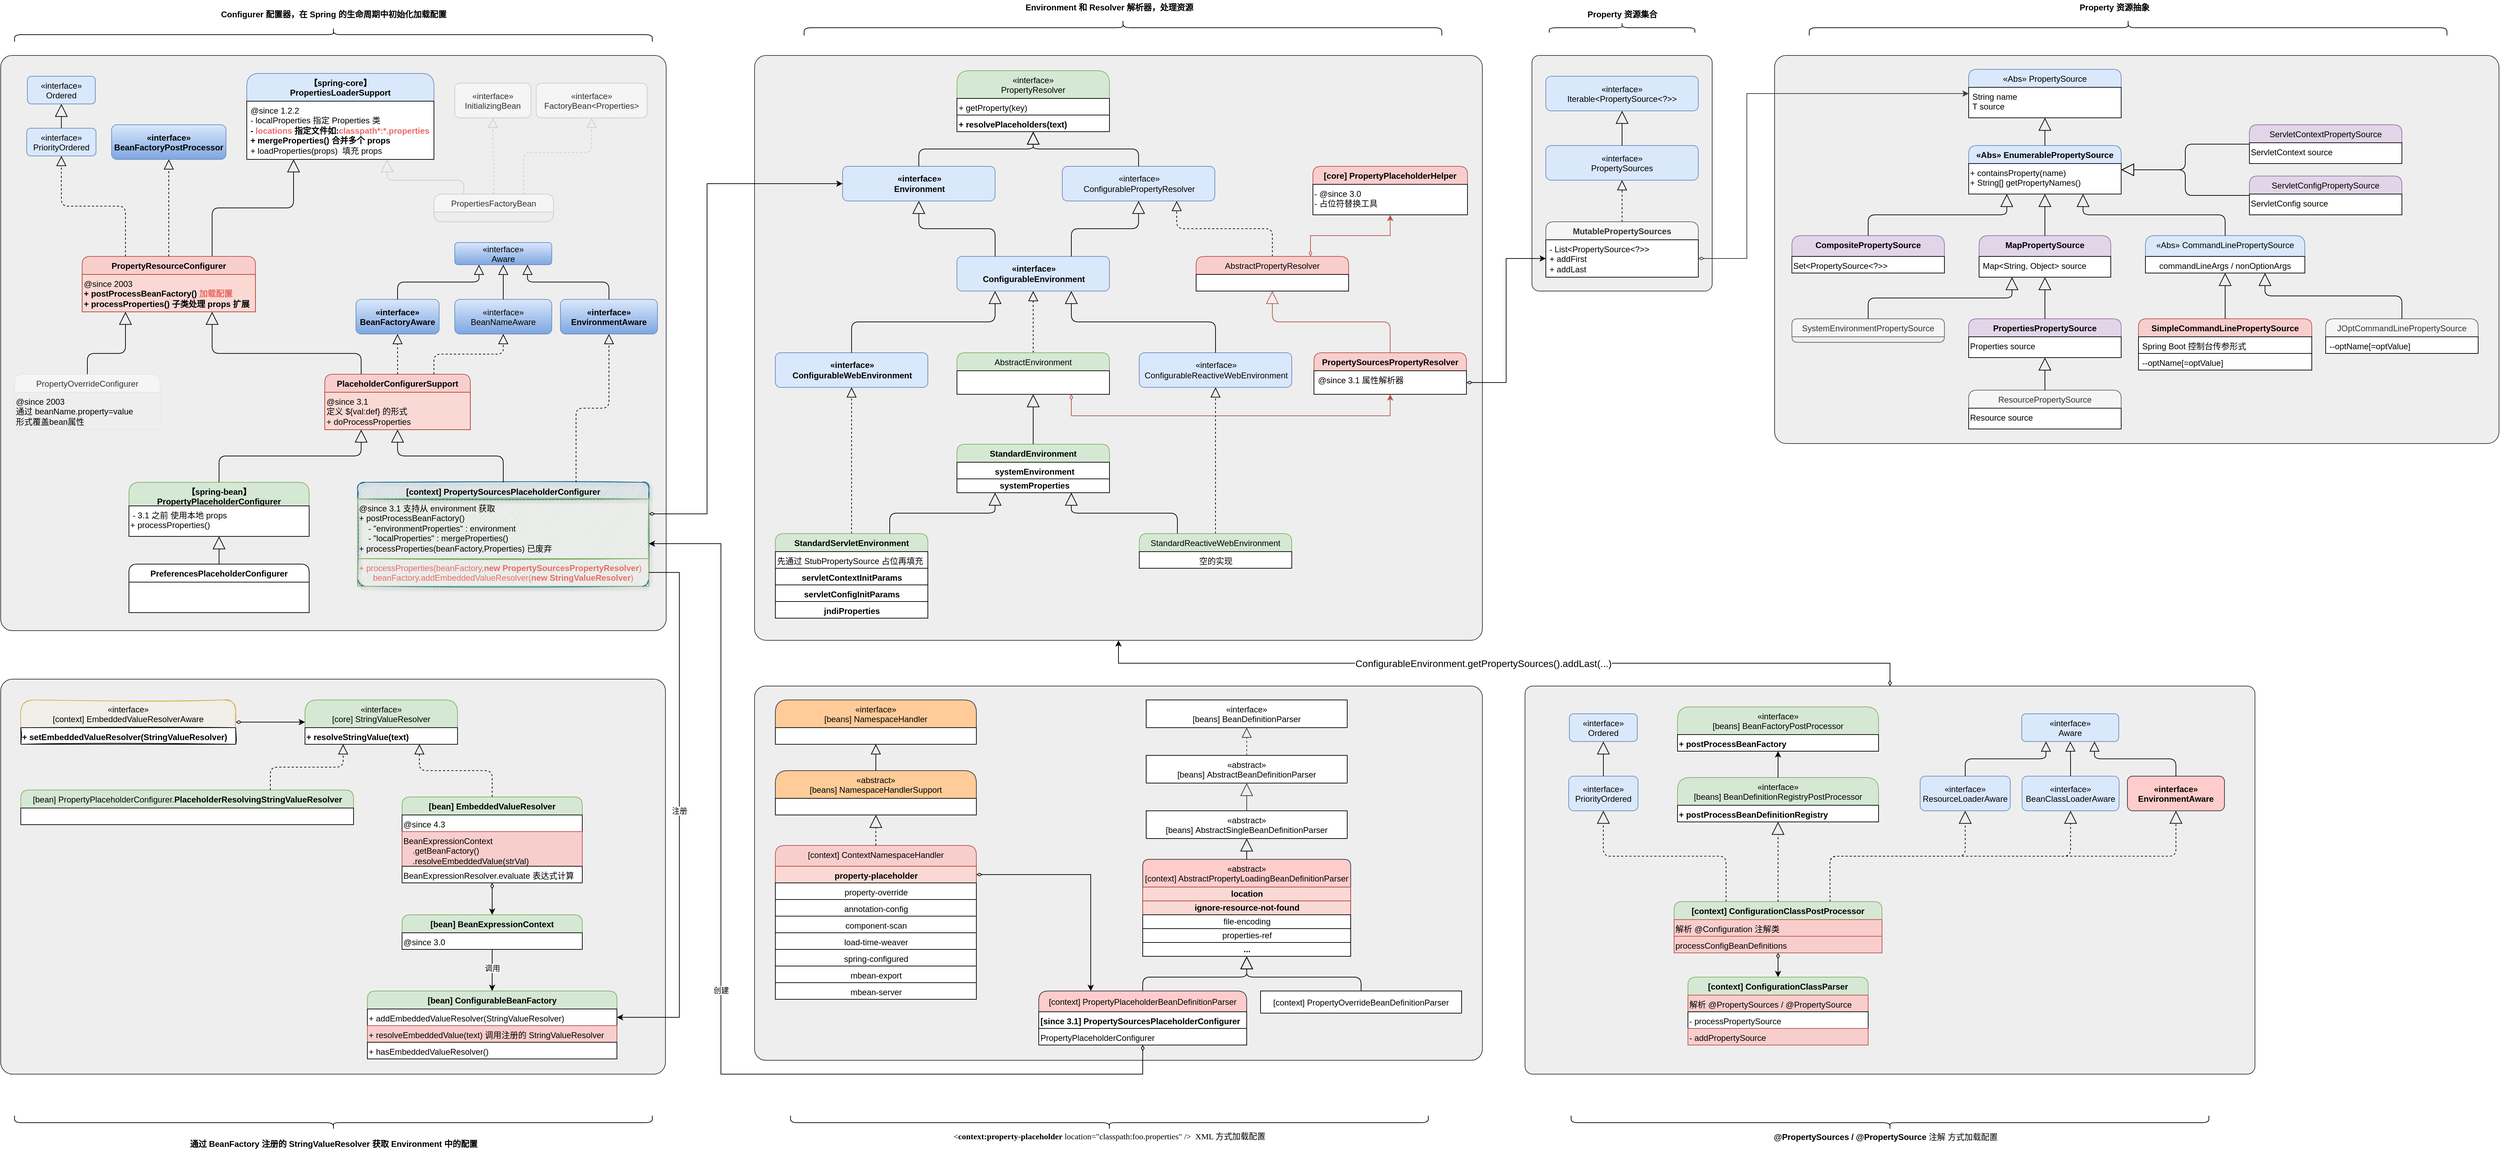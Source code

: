 <mxfile version="13.6.2" type="device"><diagram id="YXvyjFkgTotu7tPlVu3F" name="【Spring】PropertySources"><mxGraphModel dx="4547" dy="2345" grid="1" gridSize="10" guides="1" tooltips="1" connect="1" arrows="1" fold="1" page="1" pageScale="1" pageWidth="827" pageHeight="1169" math="0" shadow="0"><root><mxCell id="vNIrbcdj6Tb2kEkjcBfy-0"/><mxCell id="vNIrbcdj6Tb2kEkjcBfy-1" parent="vNIrbcdj6Tb2kEkjcBfy-0"/><mxCell id="Qm6FtNiJ-j_i7UbqSpTN-33" value="" style="group" parent="vNIrbcdj6Tb2kEkjcBfy-1" vertex="1" connectable="0"><mxGeometry x="230" y="-110" width="260" height="340" as="geometry"/></mxCell><mxCell id="Qm6FtNiJ-j_i7UbqSpTN-32" value="" style="rounded=1;whiteSpace=wrap;html=1;align=center;arcSize=4;fillColor=#eeeeee;strokeColor=#36393d;" parent="Qm6FtNiJ-j_i7UbqSpTN-33" vertex="1"><mxGeometry width="260" height="340" as="geometry"/></mxCell><mxCell id="uffdPMko18o28LSAwXjy-85" value="«interface»&#10;PropertySources" style="rounded=1;shadow=0;glass=0;sketch=0;fillColor=#dae8fc;strokeColor=#6c8ebf;" parent="Qm6FtNiJ-j_i7UbqSpTN-33" vertex="1"><mxGeometry x="20" y="130" width="220" height="50" as="geometry"/></mxCell><mxCell id="uffdPMko18o28LSAwXjy-87" value="«interface»&#10;Iterable&lt;PropertySource&lt;?&gt;&gt;" style="rounded=1;shadow=0;glass=0;sketch=0;fillColor=#dae8fc;strokeColor=#6c8ebf;" parent="Qm6FtNiJ-j_i7UbqSpTN-33" vertex="1"><mxGeometry x="20" y="30" width="220" height="50" as="geometry"/></mxCell><mxCell id="uffdPMko18o28LSAwXjy-90" value="" style="endArrow=block;endSize=16;endFill=0;html=1;edgeStyle=orthogonalEdgeStyle;entryX=0.5;entryY=1;entryDx=0;entryDy=0;exitX=0.5;exitY=0;exitDx=0;exitDy=0;" parent="Qm6FtNiJ-j_i7UbqSpTN-33" source="uffdPMko18o28LSAwXjy-85" target="uffdPMko18o28LSAwXjy-87" edge="1"><mxGeometry width="160" relative="1" as="geometry"><mxPoint x="-190" y="190" as="sourcePoint"/><mxPoint x="-93" y="110" as="targetPoint"/></mxGeometry></mxCell><mxCell id="uffdPMko18o28LSAwXjy-91" value="" style="endArrow=block;dashed=1;endFill=0;endSize=12;html=1;edgeStyle=orthogonalEdgeStyle;entryX=0.5;entryY=1;entryDx=0;entryDy=0;exitX=0.5;exitY=0;exitDx=0;exitDy=0;" parent="Qm6FtNiJ-j_i7UbqSpTN-33" source="uffdPMko18o28LSAwXjy-88" target="uffdPMko18o28LSAwXjy-85" edge="1"><mxGeometry width="160" relative="1" as="geometry"><mxPoint x="-350" y="250" as="sourcePoint"/><mxPoint x="-488" y="170" as="targetPoint"/></mxGeometry></mxCell><mxCell id="uffdPMko18o28LSAwXjy-88" value="MutablePropertySources" style="swimlane;fontStyle=1;align=center;verticalAlign=top;childLayout=stackLayout;horizontal=1;startSize=26;horizontalStack=0;resizeParent=1;resizeParentMax=0;resizeLast=0;collapsible=1;marginBottom=0;rounded=1;shadow=0;glass=0;sketch=0;html=0;fillColor=#f5f5f5;strokeColor=#666666;fontColor=#333333;" parent="Qm6FtNiJ-j_i7UbqSpTN-33" vertex="1"><mxGeometry x="20" y="240" width="220" height="80" as="geometry"/></mxCell><mxCell id="Qm6FtNiJ-j_i7UbqSpTN-7" value=" - List&lt;PropertySource&lt;?&gt;&gt;&#10; + addFirst&#10; + addLast" style="rounded=0;whiteSpace=wrap;shadow=0;glass=0;sketch=0;align=left;verticalAlign=top;" parent="uffdPMko18o28LSAwXjy-88" vertex="1"><mxGeometry y="26" width="220" height="54" as="geometry"/></mxCell><mxCell id="Qm6FtNiJ-j_i7UbqSpTN-31" value="" style="group;" parent="vNIrbcdj6Tb2kEkjcBfy-1" vertex="1" connectable="0"><mxGeometry x="580" y="-110" width="1045" height="560" as="geometry"/></mxCell><mxCell id="Qm6FtNiJ-j_i7UbqSpTN-30" value="" style="rounded=1;whiteSpace=wrap;html=1;align=center;arcSize=3;movable=0;resizable=0;rotatable=0;deletable=0;editable=0;connectable=0;fillColor=#eeeeee;strokeColor=#36393d;" parent="Qm6FtNiJ-j_i7UbqSpTN-31" vertex="1"><mxGeometry width="1045" height="560" as="geometry"/></mxCell><mxCell id="uffdPMko18o28LSAwXjy-96" value="CompositePropertySource" style="swimlane;fontStyle=1;align=center;verticalAlign=top;childLayout=stackLayout;horizontal=1;startSize=30;horizontalStack=0;resizeParent=1;resizeParentMax=0;resizeLast=0;collapsible=1;marginBottom=0;rounded=1;shadow=0;glass=0;sketch=0;html=0;fillColor=#e1d5e7;strokeColor=#9673a6;" parent="Qm6FtNiJ-j_i7UbqSpTN-31" vertex="1"><mxGeometry x="25" y="260" width="220" height="54" as="geometry"/></mxCell><mxCell id="Qm6FtNiJ-j_i7UbqSpTN-22" value="Set&lt;PropertySource&lt;?&gt;&gt;" style="rounded=0;whiteSpace=wrap;shadow=0;glass=0;sketch=0;align=left;verticalAlign=top;" parent="uffdPMko18o28LSAwXjy-96" vertex="1"><mxGeometry y="30" width="220" height="24" as="geometry"/></mxCell><mxCell id="uffdPMko18o28LSAwXjy-94" value="«Abs» EnumerablePropertySource" style="swimlane;fontStyle=1;align=center;verticalAlign=top;childLayout=stackLayout;horizontal=1;startSize=26;horizontalStack=0;resizeParent=1;resizeParentMax=0;resizeLast=0;collapsible=1;marginBottom=0;rounded=1;shadow=0;glass=0;sketch=0;html=0;fillColor=#dae8fc;strokeColor=#6c8ebf;" parent="Qm6FtNiJ-j_i7UbqSpTN-31" vertex="1"><mxGeometry x="280" y="130" width="220" height="70" as="geometry"/></mxCell><mxCell id="Qm6FtNiJ-j_i7UbqSpTN-12" value="+ containsProperty(name)&#10;+ String[] getPropertyNames()" style="rounded=0;whiteSpace=wrap;shadow=0;glass=0;sketch=0;align=left;verticalAlign=top;" parent="uffdPMko18o28LSAwXjy-94" vertex="1"><mxGeometry y="26" width="220" height="44" as="geometry"/></mxCell><mxCell id="uffdPMko18o28LSAwXjy-119" value="" style="endArrow=block;endSize=16;endFill=0;html=1;edgeStyle=orthogonalEdgeStyle;entryX=0.25;entryY=1;entryDx=0;entryDy=0;exitX=0.5;exitY=0;exitDx=0;exitDy=0;" parent="Qm6FtNiJ-j_i7UbqSpTN-31" source="uffdPMko18o28LSAwXjy-96" target="uffdPMko18o28LSAwXjy-94" edge="1"><mxGeometry width="160" relative="1" as="geometry"><mxPoint x="365" y="170" as="sourcePoint"/><mxPoint x="365" y="124" as="targetPoint"/></mxGeometry></mxCell><mxCell id="uffdPMko18o28LSAwXjy-92" value="«Abs» PropertySource" style="swimlane;fontStyle=0;align=center;verticalAlign=top;childLayout=stackLayout;horizontal=1;startSize=26;horizontalStack=0;resizeParent=1;resizeParentMax=0;resizeLast=0;collapsible=1;marginBottom=0;rounded=1;shadow=0;glass=0;sketch=0;html=0;fillColor=#dae8fc;strokeColor=#6c8ebf;" parent="Qm6FtNiJ-j_i7UbqSpTN-31" vertex="1"><mxGeometry x="280" y="20" width="220" height="70" as="geometry"/></mxCell><mxCell id="Qm6FtNiJ-j_i7UbqSpTN-11" value=" String name&#10; T source" style="rounded=0;whiteSpace=wrap;shadow=0;glass=0;sketch=0;align=left;verticalAlign=top;" parent="uffdPMko18o28LSAwXjy-92" vertex="1"><mxGeometry y="26" width="220" height="44" as="geometry"/></mxCell><mxCell id="uffdPMko18o28LSAwXjy-118" value="" style="endArrow=block;endSize=16;endFill=0;html=1;edgeStyle=orthogonalEdgeStyle;entryX=0.5;entryY=1;entryDx=0;entryDy=0;exitX=0.5;exitY=0;exitDx=0;exitDy=0;" parent="Qm6FtNiJ-j_i7UbqSpTN-31" source="uffdPMko18o28LSAwXjy-94" target="uffdPMko18o28LSAwXjy-92" edge="1"><mxGeometry width="160" relative="1" as="geometry"><mxPoint x="-95" y="180" as="sourcePoint"/><mxPoint x="-95" y="130" as="targetPoint"/></mxGeometry></mxCell><mxCell id="uffdPMko18o28LSAwXjy-100" value="MapPropertySource" style="swimlane;fontStyle=1;align=center;verticalAlign=top;childLayout=stackLayout;horizontal=1;startSize=30;horizontalStack=0;resizeParent=1;resizeParentMax=0;resizeLast=0;collapsible=1;marginBottom=0;rounded=1;shadow=0;glass=0;sketch=0;html=0;fillColor=#e1d5e7;strokeColor=#9673a6;" parent="Qm6FtNiJ-j_i7UbqSpTN-31" vertex="1"><mxGeometry x="295" y="260" width="190" height="60" as="geometry"/></mxCell><mxCell id="Qm6FtNiJ-j_i7UbqSpTN-18" value=" Map&lt;String, Object&gt; source" style="rounded=0;whiteSpace=wrap;shadow=0;glass=0;sketch=0;align=left;verticalAlign=top;" parent="uffdPMko18o28LSAwXjy-100" vertex="1"><mxGeometry y="30" width="190" height="30" as="geometry"/></mxCell><mxCell id="uffdPMko18o28LSAwXjy-129" value="" style="endArrow=block;endSize=16;endFill=0;html=1;edgeStyle=orthogonalEdgeStyle;entryX=0.5;entryY=1;entryDx=0;entryDy=0;exitX=0.5;exitY=0;exitDx=0;exitDy=0;" parent="Qm6FtNiJ-j_i7UbqSpTN-31" source="uffdPMko18o28LSAwXjy-100" target="Qm6FtNiJ-j_i7UbqSpTN-12" edge="1"><mxGeometry width="160" relative="1" as="geometry"><mxPoint x="165" y="280" as="sourcePoint"/><mxPoint x="430" y="204" as="targetPoint"/></mxGeometry></mxCell><mxCell id="uffdPMko18o28LSAwXjy-98" value="«Abs» CommandLinePropertySource" style="swimlane;fontStyle=0;align=center;verticalAlign=top;childLayout=stackLayout;horizontal=1;startSize=30;horizontalStack=0;resizeParent=1;resizeParentMax=0;resizeLast=0;collapsible=1;marginBottom=0;rounded=1;shadow=0;glass=0;sketch=0;html=0;fillColor=#dae8fc;strokeColor=#6c8ebf;" parent="Qm6FtNiJ-j_i7UbqSpTN-31" vertex="1"><mxGeometry x="535" y="260" width="230" height="54" as="geometry"/></mxCell><mxCell id="Qm6FtNiJ-j_i7UbqSpTN-16" value="commandLineArgs /&amp;nbsp;nonOptionArgs" style="rounded=0;whiteSpace=wrap;shadow=0;glass=0;sketch=0;align=center;verticalAlign=top;html=1;" parent="uffdPMko18o28LSAwXjy-98" vertex="1"><mxGeometry y="30" width="230" height="24" as="geometry"/></mxCell><mxCell id="uffdPMko18o28LSAwXjy-128" value="" style="endArrow=block;endSize=16;endFill=0;html=1;edgeStyle=orthogonalEdgeStyle;entryX=0.75;entryY=1;entryDx=0;entryDy=0;exitX=0.5;exitY=0;exitDx=0;exitDy=0;" parent="Qm6FtNiJ-j_i7UbqSpTN-31" source="uffdPMko18o28LSAwXjy-98" target="Qm6FtNiJ-j_i7UbqSpTN-12" edge="1"><mxGeometry width="160" relative="1" as="geometry"><mxPoint x="155" y="270" as="sourcePoint"/><mxPoint x="420" y="194" as="targetPoint"/></mxGeometry></mxCell><mxCell id="uffdPMko18o28LSAwXjy-110" value="PropertiesPropertySource" style="swimlane;fontStyle=1;align=center;verticalAlign=top;childLayout=stackLayout;horizontal=1;startSize=26;horizontalStack=0;resizeParent=1;resizeParentMax=0;resizeLast=0;collapsible=1;marginBottom=0;rounded=1;shadow=0;glass=0;sketch=0;html=0;fillColor=#e1d5e7;strokeColor=#9673a6;" parent="Qm6FtNiJ-j_i7UbqSpTN-31" vertex="1"><mxGeometry x="280" y="380" width="220" height="56" as="geometry"/></mxCell><mxCell id="uffdPMko18o28LSAwXjy-121" value="" style="endArrow=block;endSize=16;endFill=0;html=1;edgeStyle=orthogonalEdgeStyle;entryX=0.5;entryY=1;entryDx=0;entryDy=0;exitX=0.5;exitY=0;exitDx=0;exitDy=0;" parent="Qm6FtNiJ-j_i7UbqSpTN-31" source="uffdPMko18o28LSAwXjy-110" target="uffdPMko18o28LSAwXjy-100" edge="1"><mxGeometry width="160" relative="1" as="geometry"><mxPoint x="-75" y="280" as="sourcePoint"/><mxPoint x="80" y="214" as="targetPoint"/></mxGeometry></mxCell><mxCell id="uffdPMko18o28LSAwXjy-112" value="SystemEnvironmentPropertySource" style="swimlane;fontStyle=0;align=center;verticalAlign=top;childLayout=stackLayout;horizontal=1;startSize=26;horizontalStack=0;resizeParent=1;resizeParentMax=0;resizeLast=0;collapsible=1;marginBottom=0;rounded=1;shadow=0;glass=0;sketch=0;html=0;fillColor=#f5f5f5;strokeColor=#666666;fontColor=#333333;" parent="Qm6FtNiJ-j_i7UbqSpTN-31" vertex="1"><mxGeometry x="25" y="380" width="220" height="34" as="geometry"/></mxCell><mxCell id="uffdPMko18o28LSAwXjy-124" value="" style="endArrow=block;endSize=16;endFill=0;html=1;edgeStyle=orthogonalEdgeStyle;entryX=0.25;entryY=1;entryDx=0;entryDy=0;exitX=0.5;exitY=0;exitDx=0;exitDy=0;" parent="Qm6FtNiJ-j_i7UbqSpTN-31" source="uffdPMko18o28LSAwXjy-112" target="Qm6FtNiJ-j_i7UbqSpTN-18" edge="1"><mxGeometry width="160" relative="1" as="geometry"><mxPoint x="-85" y="270" as="sourcePoint"/><mxPoint x="70" y="204" as="targetPoint"/></mxGeometry></mxCell><mxCell id="uffdPMko18o28LSAwXjy-108" value="SimpleCommandLinePropertySource" style="swimlane;fontStyle=1;align=center;verticalAlign=top;childLayout=stackLayout;horizontal=1;startSize=26;horizontalStack=0;resizeParent=1;resizeParentMax=0;resizeLast=0;collapsible=1;marginBottom=0;rounded=1;shadow=0;glass=0;sketch=0;html=0;fillColor=#f8cecc;strokeColor=#b85450;" parent="Qm6FtNiJ-j_i7UbqSpTN-31" vertex="1"><mxGeometry x="525" y="380" width="250" height="74" as="geometry"/></mxCell><mxCell id="Qm6FtNiJ-j_i7UbqSpTN-13" value=" Spring Boot 控制台传参形式" style="rounded=0;whiteSpace=wrap;shadow=0;glass=0;sketch=0;align=left;verticalAlign=top;" parent="uffdPMko18o28LSAwXjy-108" vertex="1"><mxGeometry y="26" width="250" height="24" as="geometry"/></mxCell><mxCell id="Qm6FtNiJ-j_i7UbqSpTN-15" value=" --optName[=optValue]" style="rounded=0;whiteSpace=wrap;shadow=0;glass=0;sketch=0;align=left;verticalAlign=top;" parent="uffdPMko18o28LSAwXjy-108" vertex="1"><mxGeometry y="50" width="250" height="24" as="geometry"/></mxCell><mxCell id="uffdPMko18o28LSAwXjy-123" value="" style="endArrow=block;endSize=16;endFill=0;html=1;edgeStyle=orthogonalEdgeStyle;entryX=0.5;entryY=1;entryDx=0;entryDy=0;exitX=0.5;exitY=0;exitDx=0;exitDy=0;" parent="Qm6FtNiJ-j_i7UbqSpTN-31" source="uffdPMko18o28LSAwXjy-108" target="uffdPMko18o28LSAwXjy-98" edge="1"><mxGeometry width="160" relative="1" as="geometry"><mxPoint x="-505" y="310" as="sourcePoint"/><mxPoint x="-350" y="244" as="targetPoint"/></mxGeometry></mxCell><mxCell id="uffdPMko18o28LSAwXjy-116" value="ResourcePropertySource" style="swimlane;fontStyle=0;align=center;verticalAlign=top;childLayout=stackLayout;horizontal=1;startSize=26;horizontalStack=0;resizeParent=1;resizeParentMax=0;resizeLast=0;collapsible=1;marginBottom=0;rounded=1;shadow=0;glass=0;sketch=0;html=0;fillColor=#f5f5f5;strokeColor=#666666;fontColor=#333333;" parent="Qm6FtNiJ-j_i7UbqSpTN-31" vertex="1"><mxGeometry x="280" y="483" width="220" height="56" as="geometry"/></mxCell><mxCell id="Qm6FtNiJ-j_i7UbqSpTN-27" value="Resource source" style="rounded=0;whiteSpace=wrap;shadow=0;glass=0;sketch=0;align=left;verticalAlign=top;" parent="uffdPMko18o28LSAwXjy-116" vertex="1"><mxGeometry y="26" width="220" height="30" as="geometry"/></mxCell><mxCell id="uffdPMko18o28LSAwXjy-125" value="" style="endArrow=block;endSize=16;endFill=0;html=1;edgeStyle=orthogonalEdgeStyle;entryX=0.5;entryY=1;entryDx=0;entryDy=0;exitX=0.5;exitY=0;exitDx=0;exitDy=0;" parent="Qm6FtNiJ-j_i7UbqSpTN-31" source="uffdPMko18o28LSAwXjy-116" target="uffdPMko18o28LSAwXjy-110" edge="1"><mxGeometry width="160" relative="1" as="geometry"><mxPoint x="335" y="434" as="sourcePoint"/><mxPoint x="340" y="304" as="targetPoint"/></mxGeometry></mxCell><mxCell id="Qm6FtNiJ-j_i7UbqSpTN-29" value="Properties source" style="rounded=0;whiteSpace=wrap;shadow=0;glass=0;sketch=0;align=left;verticalAlign=top;" parent="Qm6FtNiJ-j_i7UbqSpTN-31" vertex="1"><mxGeometry x="280" y="406" width="220" height="30" as="geometry"/></mxCell><mxCell id="uffdPMko18o28LSAwXjy-106" value="JOptCommandLinePropertySource" style="swimlane;fontStyle=0;align=center;verticalAlign=top;childLayout=stackLayout;horizontal=1;startSize=26;horizontalStack=0;resizeParent=1;resizeParentMax=0;resizeLast=0;collapsible=1;marginBottom=0;rounded=1;shadow=0;glass=0;sketch=0;html=0;fillColor=#f5f5f5;strokeColor=#666666;fontColor=#333333;" parent="Qm6FtNiJ-j_i7UbqSpTN-31" vertex="1"><mxGeometry x="795" y="380" width="220" height="50" as="geometry"/></mxCell><mxCell id="Qm6FtNiJ-j_i7UbqSpTN-28" value=" --optName[=optValue]" style="rounded=0;whiteSpace=wrap;shadow=0;glass=0;sketch=0;align=left;verticalAlign=top;" parent="uffdPMko18o28LSAwXjy-106" vertex="1"><mxGeometry y="26" width="220" height="24" as="geometry"/></mxCell><mxCell id="uffdPMko18o28LSAwXjy-122" value="" style="endArrow=block;endSize=16;endFill=0;html=1;edgeStyle=orthogonalEdgeStyle;exitX=0.5;exitY=0;exitDx=0;exitDy=0;entryX=0.75;entryY=1;entryDx=0;entryDy=0;" parent="Qm6FtNiJ-j_i7UbqSpTN-31" source="uffdPMko18o28LSAwXjy-106" target="Qm6FtNiJ-j_i7UbqSpTN-16" edge="1"><mxGeometry width="160" relative="1" as="geometry"><mxPoint x="-515" y="300" as="sourcePoint"/><mxPoint x="-395" y="330" as="targetPoint"/></mxGeometry></mxCell><mxCell id="uffdPMko18o28LSAwXjy-104" value="ServletContextPropertySource" style="swimlane;fontStyle=0;align=center;verticalAlign=top;childLayout=stackLayout;horizontal=1;startSize=26;horizontalStack=0;resizeParent=1;resizeParentMax=0;resizeLast=0;collapsible=1;marginBottom=0;rounded=1;shadow=0;glass=0;sketch=0;html=0;fillColor=#e1d5e7;strokeColor=#9673a6;" parent="Qm6FtNiJ-j_i7UbqSpTN-31" vertex="1"><mxGeometry x="685" y="100" width="220" height="56" as="geometry"/></mxCell><mxCell id="Qm6FtNiJ-j_i7UbqSpTN-19" value="ServletContext source" style="rounded=0;whiteSpace=wrap;shadow=0;glass=0;sketch=0;align=left;verticalAlign=top;" parent="uffdPMko18o28LSAwXjy-104" vertex="1"><mxGeometry y="26" width="220" height="30" as="geometry"/></mxCell><mxCell id="uffdPMko18o28LSAwXjy-127" value="" style="endArrow=block;endSize=16;endFill=0;html=1;edgeStyle=orthogonalEdgeStyle;entryX=1;entryY=0.5;entryDx=0;entryDy=0;exitX=0;exitY=0.5;exitDx=0;exitDy=0;" parent="Qm6FtNiJ-j_i7UbqSpTN-31" source="uffdPMko18o28LSAwXjy-104" target="uffdPMko18o28LSAwXjy-94" edge="1"><mxGeometry width="160" relative="1" as="geometry"><mxPoint x="165" y="280" as="sourcePoint"/><mxPoint x="720" y="194" as="targetPoint"/></mxGeometry></mxCell><mxCell id="uffdPMko18o28LSAwXjy-102" value="ServletConfigPropertySource" style="swimlane;fontStyle=0;align=center;verticalAlign=top;childLayout=stackLayout;horizontal=1;startSize=26;horizontalStack=0;resizeParent=1;resizeParentMax=0;resizeLast=0;collapsible=1;marginBottom=0;rounded=1;shadow=0;glass=0;sketch=0;html=0;fillColor=#e1d5e7;strokeColor=#9673a6;" parent="Qm6FtNiJ-j_i7UbqSpTN-31" vertex="1"><mxGeometry x="685" y="174" width="220" height="56" as="geometry"/></mxCell><mxCell id="Qm6FtNiJ-j_i7UbqSpTN-20" value="ServletConfig source" style="rounded=0;whiteSpace=wrap;shadow=0;glass=0;sketch=0;align=left;verticalAlign=top;" parent="uffdPMko18o28LSAwXjy-102" vertex="1"><mxGeometry y="26" width="220" height="30" as="geometry"/></mxCell><mxCell id="uffdPMko18o28LSAwXjy-126" value="" style="endArrow=block;endSize=16;endFill=0;html=1;edgeStyle=orthogonalEdgeStyle;entryX=1;entryY=0.5;entryDx=0;entryDy=0;exitX=0;exitY=0.5;exitDx=0;exitDy=0;" parent="Qm6FtNiJ-j_i7UbqSpTN-31" source="uffdPMko18o28LSAwXjy-102" target="uffdPMko18o28LSAwXjy-94" edge="1"><mxGeometry width="160" relative="1" as="geometry"><mxPoint x="155" y="270" as="sourcePoint"/><mxPoint x="710" y="184" as="targetPoint"/></mxGeometry></mxCell><mxCell id="Qm6FtNiJ-j_i7UbqSpTN-8" style="edgeStyle=orthogonalEdgeStyle;rounded=0;orthogonalLoop=1;jettySize=auto;html=1;exitX=1;exitY=0.5;exitDx=0;exitDy=0;entryX=0;entryY=0.5;entryDx=0;entryDy=0;startArrow=diamondThin;startFill=0;fillColor=#ffff88;strokeColor=#36393d;" parent="vNIrbcdj6Tb2kEkjcBfy-1" source="Qm6FtNiJ-j_i7UbqSpTN-7" target="uffdPMko18o28LSAwXjy-92" edge="1"><mxGeometry relative="1" as="geometry"><Array as="points"><mxPoint x="540" y="183"/><mxPoint x="540" y="-55"/></Array></mxGeometry></mxCell><mxCell id="Qm6FtNiJ-j_i7UbqSpTN-46" value="" style="group" parent="vNIrbcdj6Tb2kEkjcBfy-1" vertex="1" connectable="0"><mxGeometry x="-1979" y="-110" width="960" height="830" as="geometry"/></mxCell><mxCell id="Qm6FtNiJ-j_i7UbqSpTN-44" value="" style="rounded=1;whiteSpace=wrap;html=1;align=center;arcSize=2;fillColor=#eeeeee;strokeColor=#36393d;" parent="Qm6FtNiJ-j_i7UbqSpTN-46" vertex="1"><mxGeometry width="960" height="830" as="geometry"/></mxCell><mxCell id="uffdPMko18o28LSAwXjy-130" value="【spring-core】&#10;PropertiesLoaderSupport" style="swimlane;fontStyle=1;align=center;verticalAlign=top;childLayout=stackLayout;horizontal=1;startSize=40;horizontalStack=0;resizeParent=1;resizeParentMax=0;resizeLast=0;collapsible=1;marginBottom=0;rounded=1;shadow=0;glass=0;sketch=0;fillColor=#dae8fc;strokeColor=#6c8ebf;" parent="Qm6FtNiJ-j_i7UbqSpTN-46" vertex="1"><mxGeometry x="355" y="26" width="270" height="124" as="geometry"><mxRectangle x="360" y="510" width="170" height="26" as="alternateBounds"/></mxGeometry></mxCell><mxCell id="uffdPMko18o28LSAwXjy-199" value="&amp;nbsp;@since 1.2.2&lt;br&gt;&amp;nbsp;- localProperties 指定&amp;nbsp;Properties 类&lt;br&gt;&lt;b&gt;&amp;nbsp;-&amp;nbsp;&lt;font color=&quot;#ea6b66&quot;&gt;locations&lt;/font&gt; 指定文件如:&lt;font color=&quot;#ea6b66&quot;&gt;classpath*:*.properties&lt;/font&gt;&lt;br&gt;&amp;nbsp;+&amp;nbsp;mergeProperties() 合并多个 props&lt;/b&gt;&lt;br&gt;&amp;nbsp;+ loadProperties(props)&amp;nbsp; 填充 props" style="rounded=0;whiteSpace=wrap;shadow=0;glass=0;sketch=0;align=left;verticalAlign=top;html=1;" parent="uffdPMko18o28LSAwXjy-130" vertex="1"><mxGeometry y="40" width="270" height="84" as="geometry"/></mxCell><mxCell id="uffdPMko18o28LSAwXjy-158" value="" style="endArrow=block;endSize=16;endFill=0;html=1;edgeStyle=orthogonalEdgeStyle;exitX=0.25;exitY=0;exitDx=0;exitDy=0;entryX=0.75;entryY=1;entryDx=0;entryDy=0;fillColor=#f5f5f5;strokeColor=#CCCCCC;" parent="Qm6FtNiJ-j_i7UbqSpTN-46" source="uffdPMko18o28LSAwXjy-134" target="uffdPMko18o28LSAwXjy-199" edge="1"><mxGeometry width="160" relative="1" as="geometry"><mxPoint x="320" y="357" as="sourcePoint"/><mxPoint x="383.12" y="318.004" as="targetPoint"/><Array as="points"><mxPoint x="668" y="180"/><mxPoint x="558" y="180"/></Array></mxGeometry></mxCell><mxCell id="uffdPMko18o28LSAwXjy-160" value="" style="endArrow=block;endSize=16;endFill=0;html=1;edgeStyle=orthogonalEdgeStyle;exitX=0.75;exitY=0;exitDx=0;exitDy=0;entryX=0.25;entryY=1;entryDx=0;entryDy=0;" parent="Qm6FtNiJ-j_i7UbqSpTN-46" source="uffdPMko18o28LSAwXjy-138" target="uffdPMko18o28LSAwXjy-199" edge="1"><mxGeometry width="160" relative="1" as="geometry"><mxPoint x="240" y="358" as="sourcePoint"/><mxPoint x="390" y="290" as="targetPoint"/></mxGeometry></mxCell><mxCell id="uffdPMko18o28LSAwXjy-154" value="[context] PropertySourcesPlaceholderConfigurer" style="swimlane;fontStyle=1;align=center;verticalAlign=top;childLayout=stackLayout;horizontal=1;startSize=24;horizontalStack=0;resizeParent=1;resizeParentMax=0;resizeLast=0;collapsible=1;marginBottom=0;rounded=1;shadow=1;glass=0;sketch=1;html=0;fillColor=#b1ddf0;strokeColor=#10739e;" parent="Qm6FtNiJ-j_i7UbqSpTN-46" vertex="1"><mxGeometry x="515" y="616" width="420" height="150" as="geometry"><mxRectangle x="470" y="1001" width="210" height="26" as="alternateBounds"/></mxGeometry></mxCell><mxCell id="uffdPMko18o28LSAwXjy-186" value="@since 3.1 支持从 environment 获取&#10;+ postProcessBeanFactory()&#10;    - &quot;environmentProperties&quot; : environment&#10;    - &quot;localProperties&quot; : mergeProperties()&#10;+ processProperties(beanFactory,Properties) 已废弃" style="rounded=0;whiteSpace=wrap;shadow=0;glass=0;sketch=1;align=left;verticalAlign=top;fillColor=#d5e8d4;strokeColor=#82b366;" parent="uffdPMko18o28LSAwXjy-154" vertex="1"><mxGeometry y="24" width="420" height="86" as="geometry"/></mxCell><mxCell id="9RVhrY8aAYpYZLdJ4JV_-75" value="&lt;font color=&quot;#ea6b66&quot;&gt;+&amp;nbsp;processProperties(beanFactory,&lt;b&gt;new&amp;nbsp;PropertySourcesPropertyResolver&lt;/b&gt;)&lt;br&gt;&amp;nbsp; &amp;nbsp; &amp;nbsp; beanFactory.addEmbeddedValueResolver(&lt;b&gt;new&amp;nbsp;StringValueResolver&lt;/b&gt;)&lt;/font&gt;" style="rounded=0;whiteSpace=wrap;shadow=0;glass=0;sketch=1;align=left;verticalAlign=top;fillColor=#d5e8d4;strokeColor=#82b366;html=1;" vertex="1" parent="uffdPMko18o28LSAwXjy-154"><mxGeometry y="110" width="420" height="40" as="geometry"/></mxCell><mxCell id="uffdPMko18o28LSAwXjy-150" value="【spring-bean】&#10;PropertyPlaceholderConfigurer" style="swimlane;fontStyle=1;align=center;verticalAlign=top;childLayout=stackLayout;horizontal=1;startSize=34;horizontalStack=0;resizeParent=1;resizeParentMax=0;resizeLast=0;collapsible=1;marginBottom=0;rounded=1;shadow=0;glass=0;sketch=0;html=0;fillColor=#d5e8d4;strokeColor=#82b366;" parent="Qm6FtNiJ-j_i7UbqSpTN-46" vertex="1"><mxGeometry x="185" y="616" width="260" height="78" as="geometry"><mxRectangle x="200" y="1001" width="260" height="26" as="alternateBounds"/></mxGeometry></mxCell><mxCell id="uffdPMko18o28LSAwXjy-185" value=" - 3.1 之前 使用本地 props&#10;+ processProperties() " style="rounded=0;whiteSpace=wrap;shadow=0;glass=0;sketch=0;align=left;verticalAlign=top;" parent="uffdPMko18o28LSAwXjy-150" vertex="1"><mxGeometry y="34" width="260" height="44" as="geometry"/></mxCell><mxCell id="uffdPMko18o28LSAwXjy-196" value="" style="endArrow=block;endSize=16;endFill=0;html=1;edgeStyle=orthogonalEdgeStyle;exitX=0.5;exitY=0;exitDx=0;exitDy=0;entryX=0.5;entryY=1;entryDx=0;entryDy=0;" parent="Qm6FtNiJ-j_i7UbqSpTN-46" source="uffdPMko18o28LSAwXjy-194" target="uffdPMko18o28LSAwXjy-185" edge="1"><mxGeometry width="160" relative="1" as="geometry"><mxPoint x="315" y="616" as="sourcePoint"/><mxPoint x="305" y="670" as="targetPoint"/></mxGeometry></mxCell><mxCell id="uffdPMko18o28LSAwXjy-142" value="PlaceholderConfigurerSupport" style="swimlane;fontStyle=1;align=center;verticalAlign=top;childLayout=stackLayout;horizontal=1;startSize=26;horizontalStack=0;resizeParent=1;resizeParentMax=0;resizeLast=0;collapsible=1;marginBottom=0;rounded=1;shadow=0;glass=0;sketch=0;html=0;fillColor=#f8cecc;strokeColor=#b85450;" parent="Qm6FtNiJ-j_i7UbqSpTN-46" vertex="1"><mxGeometry x="467.5" y="460" width="210" height="80" as="geometry"/></mxCell><mxCell id="uffdPMko18o28LSAwXjy-197" value="@since 3.1  &#10;定义 ${val:def} 的形式&#10;+ doProcessProperties" style="rounded=0;whiteSpace=wrap;shadow=0;glass=0;sketch=0;align=left;verticalAlign=top;fillColor=#fad9d5;strokeColor=#ae4132;" parent="uffdPMko18o28LSAwXjy-142" vertex="1"><mxGeometry y="26" width="210" height="54" as="geometry"/></mxCell><mxCell id="uffdPMko18o28LSAwXjy-164" value="" style="endArrow=block;endSize=16;endFill=0;html=1;edgeStyle=orthogonalEdgeStyle;exitX=0.5;exitY=0;exitDx=0;exitDy=0;entryX=0.25;entryY=1;entryDx=0;entryDy=0;" parent="Qm6FtNiJ-j_i7UbqSpTN-46" source="uffdPMko18o28LSAwXjy-150" target="uffdPMko18o28LSAwXjy-197" edge="1"><mxGeometry width="160" relative="1" as="geometry"><mxPoint x="435" y="618" as="sourcePoint"/><mxPoint x="545" y="558" as="targetPoint"/></mxGeometry></mxCell><mxCell id="uffdPMko18o28LSAwXjy-163" value="" style="endArrow=block;endSize=16;endFill=0;html=1;edgeStyle=orthogonalEdgeStyle;exitX=0.5;exitY=0;exitDx=0;exitDy=0;entryX=0.5;entryY=1;entryDx=0;entryDy=0;" parent="Qm6FtNiJ-j_i7UbqSpTN-46" source="uffdPMko18o28LSAwXjy-154" target="uffdPMko18o28LSAwXjy-197" edge="1"><mxGeometry width="160" relative="1" as="geometry"><mxPoint x="425" y="495" as="sourcePoint"/><mxPoint x="436.5" y="563" as="targetPoint"/></mxGeometry></mxCell><mxCell id="uffdPMko18o28LSAwXjy-187" value="«interface»&#10;EnvironmentAware" style="rounded=1;shadow=0;glass=0;sketch=0;fillColor=#dae8fc;strokeColor=#6c8ebf;gradientColor=#7ea6e0;fontStyle=1" parent="Qm6FtNiJ-j_i7UbqSpTN-46" vertex="1"><mxGeometry x="807.5" y="352" width="140" height="50" as="geometry"/></mxCell><mxCell id="uffdPMko18o28LSAwXjy-188" value="" style="endArrow=block;dashed=1;endFill=0;endSize=12;html=1;edgeStyle=orthogonalEdgeStyle;exitX=0.75;exitY=0;exitDx=0;exitDy=0;entryX=0.5;entryY=1;entryDx=0;entryDy=0;" parent="Qm6FtNiJ-j_i7UbqSpTN-46" source="uffdPMko18o28LSAwXjy-154" target="uffdPMko18o28LSAwXjy-187" edge="1"><mxGeometry width="160" relative="1" as="geometry"><mxPoint x="355" y="495" as="sourcePoint"/><mxPoint x="255" y="434" as="targetPoint"/></mxGeometry></mxCell><mxCell id="uffdPMko18o28LSAwXjy-182" value="«interface»&#10;BeanFactoryAware" style="rounded=1;shadow=0;glass=0;sketch=0;fillColor=#dae8fc;strokeColor=#6c8ebf;gradientColor=#7ea6e0;fontStyle=1" parent="Qm6FtNiJ-j_i7UbqSpTN-46" vertex="1"><mxGeometry x="512.5" y="352" width="120" height="50" as="geometry"/></mxCell><mxCell id="uffdPMko18o28LSAwXjy-184" value="" style="endArrow=block;dashed=1;endFill=0;endSize=12;html=1;edgeStyle=orthogonalEdgeStyle;exitX=0.5;exitY=0;exitDx=0;exitDy=0;entryX=0.5;entryY=1;entryDx=0;entryDy=0;" parent="Qm6FtNiJ-j_i7UbqSpTN-46" source="uffdPMko18o28LSAwXjy-142" target="uffdPMko18o28LSAwXjy-182" edge="1"><mxGeometry width="160" relative="1" as="geometry"><mxPoint x="404" y="380" as="sourcePoint"/><mxPoint x="724" y="215" as="targetPoint"/></mxGeometry></mxCell><mxCell id="uffdPMko18o28LSAwXjy-181" value="«interface»&#10;BeanNameAware" style="rounded=1;shadow=0;glass=0;sketch=0;fillColor=#dae8fc;strokeColor=#6c8ebf;gradientColor=#7ea6e0;" parent="Qm6FtNiJ-j_i7UbqSpTN-46" vertex="1"><mxGeometry x="655" y="352" width="140" height="50" as="geometry"/></mxCell><mxCell id="uffdPMko18o28LSAwXjy-183" value="" style="endArrow=block;dashed=1;endFill=0;endSize=12;html=1;edgeStyle=orthogonalEdgeStyle;exitX=0.75;exitY=0;exitDx=0;exitDy=0;entryX=0.5;entryY=1;entryDx=0;entryDy=0;" parent="Qm6FtNiJ-j_i7UbqSpTN-46" source="uffdPMko18o28LSAwXjy-142" target="uffdPMko18o28LSAwXjy-181" edge="1"><mxGeometry width="160" relative="1" as="geometry"><mxPoint x="836.5" y="491" as="sourcePoint"/><mxPoint x="670" y="207" as="targetPoint"/></mxGeometry></mxCell><mxCell id="uffdPMko18o28LSAwXjy-189" value="«interface»&#10;Aware" style="rounded=1;shadow=0;glass=0;sketch=0;fillColor=#dae8fc;strokeColor=#6c8ebf;gradientColor=#7ea6e0;" parent="Qm6FtNiJ-j_i7UbqSpTN-46" vertex="1"><mxGeometry x="655" y="270" width="140" height="32" as="geometry"/></mxCell><mxCell id="uffdPMko18o28LSAwXjy-193" value="" style="endArrow=block;endFill=0;endSize=12;html=1;edgeStyle=orthogonalEdgeStyle;exitX=0.5;exitY=0;exitDx=0;exitDy=0;entryX=0.75;entryY=1;entryDx=0;entryDy=0;" parent="Qm6FtNiJ-j_i7UbqSpTN-46" source="uffdPMko18o28LSAwXjy-187" target="uffdPMko18o28LSAwXjy-189" edge="1"><mxGeometry width="160" relative="1" as="geometry"><mxPoint x="630" y="613" as="sourcePoint"/><mxPoint x="532.5" y="434" as="targetPoint"/></mxGeometry></mxCell><mxCell id="uffdPMko18o28LSAwXjy-191" value="" style="endArrow=block;endFill=0;endSize=12;html=1;edgeStyle=orthogonalEdgeStyle;exitX=0.5;exitY=0;exitDx=0;exitDy=0;entryX=0.25;entryY=1;entryDx=0;entryDy=0;" parent="Qm6FtNiJ-j_i7UbqSpTN-46" source="uffdPMko18o28LSAwXjy-182" target="uffdPMko18o28LSAwXjy-189" edge="1"><mxGeometry width="160" relative="1" as="geometry"><mxPoint x="610" y="593" as="sourcePoint"/><mxPoint x="512.5" y="414" as="targetPoint"/></mxGeometry></mxCell><mxCell id="uffdPMko18o28LSAwXjy-192" value="" style="endArrow=block;endFill=0;endSize=12;html=1;edgeStyle=orthogonalEdgeStyle;exitX=0.5;exitY=0;exitDx=0;exitDy=0;entryX=0.5;entryY=1;entryDx=0;entryDy=0;" parent="Qm6FtNiJ-j_i7UbqSpTN-46" source="uffdPMko18o28LSAwXjy-181" target="uffdPMko18o28LSAwXjy-189" edge="1"><mxGeometry width="160" relative="1" as="geometry"><mxPoint x="630" y="603" as="sourcePoint"/><mxPoint x="532.5" y="424" as="targetPoint"/></mxGeometry></mxCell><mxCell id="uffdPMko18o28LSAwXjy-173" value="«interface»&#10;InitializingBean" style="rounded=1;shadow=0;glass=0;sketch=0;fillColor=#f5f5f5;fontColor=#333333;strokeColor=#CCCCCC;" parent="Qm6FtNiJ-j_i7UbqSpTN-46" vertex="1"><mxGeometry x="655" y="40" width="110" height="50" as="geometry"/></mxCell><mxCell id="uffdPMko18o28LSAwXjy-172" value="«interface»&#10;FactoryBean&lt;Properties&gt;" style="rounded=1;shadow=0;glass=0;sketch=0;fillColor=#f5f5f5;fontColor=#333333;strokeColor=#CCCCCC;" parent="Qm6FtNiJ-j_i7UbqSpTN-46" vertex="1"><mxGeometry x="772.5" y="40" width="160" height="50" as="geometry"/></mxCell><mxCell id="uffdPMko18o28LSAwXjy-146" value="PropertyOverrideConfigurer" style="swimlane;fontStyle=0;align=center;verticalAlign=top;childLayout=stackLayout;horizontal=1;startSize=26;horizontalStack=0;resizeParent=1;resizeParentMax=0;resizeLast=0;collapsible=1;marginBottom=0;rounded=1;shadow=0;glass=0;sketch=0;html=0;fontColor=#333333;fillColor=#f5f5f5;strokeColor=#E6E6E6;" parent="Qm6FtNiJ-j_i7UbqSpTN-46" vertex="1"><mxGeometry x="20" y="460" width="210" height="80" as="geometry"/></mxCell><mxCell id="vkuDN0tzw3VkT4sUhJ8l-1" value="@since 2003&lt;br&gt;通过&amp;nbsp;beanName.property=value &lt;br&gt;形式覆盖bean属性" style="rounded=0;whiteSpace=wrap;html=1;shadow=0;glass=0;sketch=0;align=left;verticalAlign=top;fillColor=#eeeeee;strokeColor=#E6E6E6;" parent="uffdPMko18o28LSAwXjy-146" vertex="1"><mxGeometry y="26" width="210" height="54" as="geometry"/></mxCell><mxCell id="uffdPMko18o28LSAwXjy-165" value="«interface»&#10;BeanFactoryPostProcessor" style="rounded=1;shadow=0;glass=0;sketch=0;fillColor=#dae8fc;strokeColor=#6c8ebf;gradientColor=#7ea6e0;fontStyle=1" parent="Qm6FtNiJ-j_i7UbqSpTN-46" vertex="1"><mxGeometry x="160" y="100" width="165" height="50" as="geometry"/></mxCell><mxCell id="uffdPMko18o28LSAwXjy-138" value="PropertyResourceConfigurer" style="swimlane;fontStyle=1;align=center;verticalAlign=top;childLayout=stackLayout;horizontal=1;startSize=26;horizontalStack=0;resizeParent=1;resizeParentMax=0;resizeLast=0;collapsible=1;marginBottom=0;rounded=1;shadow=0;glass=0;sketch=0;html=0;fillColor=#f8cecc;strokeColor=#b85450;" parent="Qm6FtNiJ-j_i7UbqSpTN-46" vertex="1"><mxGeometry x="117.5" y="290" width="250" height="80" as="geometry"/></mxCell><mxCell id="uffdPMko18o28LSAwXjy-198" value="@since 2003&lt;br&gt;&lt;b&gt;+&amp;nbsp;postProcessBeanFactory() &lt;font color=&quot;#ea6b66&quot;&gt;加载配置&lt;/font&gt;&lt;/b&gt;&lt;br&gt;&lt;b&gt;+ processProperties() 子类处理 props 扩展&lt;/b&gt;" style="rounded=0;whiteSpace=wrap;shadow=0;glass=0;sketch=0;align=left;verticalAlign=top;html=1;fillColor=#fad9d5;strokeColor=#ae4132;" parent="uffdPMko18o28LSAwXjy-138" vertex="1"><mxGeometry y="26" width="250" height="54" as="geometry"/></mxCell><mxCell id="uffdPMko18o28LSAwXjy-162" value="" style="endArrow=block;endSize=16;endFill=0;html=1;edgeStyle=orthogonalEdgeStyle;exitX=0.25;exitY=0;exitDx=0;exitDy=0;entryX=0.75;entryY=1;entryDx=0;entryDy=0;" parent="Qm6FtNiJ-j_i7UbqSpTN-46" source="uffdPMko18o28LSAwXjy-142" target="uffdPMko18o28LSAwXjy-198" edge="1"><mxGeometry width="160" relative="1" as="geometry"><mxPoint x="845" y="498" as="sourcePoint"/><mxPoint x="735" y="418" as="targetPoint"/><Array as="points"><mxPoint x="520" y="430"/><mxPoint x="305" y="430"/></Array></mxGeometry></mxCell><mxCell id="uffdPMko18o28LSAwXjy-161" value="" style="endArrow=block;endSize=16;endFill=0;html=1;exitX=0.5;exitY=0;exitDx=0;exitDy=0;entryX=0.25;entryY=1;entryDx=0;entryDy=0;edgeStyle=orthogonalEdgeStyle;" parent="Qm6FtNiJ-j_i7UbqSpTN-46" source="uffdPMko18o28LSAwXjy-146" target="uffdPMko18o28LSAwXjy-198" edge="1"><mxGeometry width="160" relative="1" as="geometry"><mxPoint x="675" y="358" as="sourcePoint"/><mxPoint x="775" y="458" as="targetPoint"/><Array as="points"><mxPoint x="125" y="430"/><mxPoint x="180" y="430"/></Array></mxGeometry></mxCell><mxCell id="uffdPMko18o28LSAwXjy-169" value="" style="endArrow=block;dashed=1;endFill=0;endSize=12;html=1;edgeStyle=orthogonalEdgeStyle;exitX=0.5;exitY=0;exitDx=0;exitDy=0;entryX=0.5;entryY=1;entryDx=0;entryDy=0;" parent="Qm6FtNiJ-j_i7UbqSpTN-46" source="uffdPMko18o28LSAwXjy-138" target="uffdPMko18o28LSAwXjy-165" edge="1"><mxGeometry width="160" relative="1" as="geometry"><mxPoint x="-152" y="367" as="sourcePoint"/><mxPoint x="-152" y="156" as="targetPoint"/></mxGeometry></mxCell><mxCell id="uffdPMko18o28LSAwXjy-134" value="PropertiesFactoryBean" style="swimlane;fontStyle=0;align=center;verticalAlign=top;childLayout=stackLayout;horizontal=1;startSize=26;horizontalStack=0;resizeParent=1;resizeParentMax=0;resizeLast=0;collapsible=1;marginBottom=0;rounded=1;shadow=0;glass=0;sketch=0;html=0;fillColor=#f5f5f5;fontColor=#333333;strokeColor=#CCCCCC;" parent="Qm6FtNiJ-j_i7UbqSpTN-46" vertex="1"><mxGeometry x="625" y="200" width="172.5" height="40" as="geometry"/></mxCell><mxCell id="uffdPMko18o28LSAwXjy-178" value="" style="endArrow=block;dashed=1;endFill=0;endSize=12;html=1;edgeStyle=orthogonalEdgeStyle;exitX=0.5;exitY=0;exitDx=0;exitDy=0;entryX=0.5;entryY=1;entryDx=0;entryDy=0;fillColor=#f5f5f5;strokeColor=#CCCCCC;" parent="Qm6FtNiJ-j_i7UbqSpTN-46" source="uffdPMko18o28LSAwXjy-134" target="uffdPMko18o28LSAwXjy-173" edge="1"><mxGeometry width="160" relative="1" as="geometry"><mxPoint x="1275" y="387" as="sourcePoint"/><mxPoint x="1275" y="222" as="targetPoint"/></mxGeometry></mxCell><mxCell id="uffdPMko18o28LSAwXjy-179" value="" style="endArrow=block;dashed=1;endFill=0;endSize=12;html=1;edgeStyle=orthogonalEdgeStyle;exitX=0.75;exitY=0;exitDx=0;exitDy=0;entryX=0.5;entryY=1;entryDx=0;entryDy=0;fillColor=#f5f5f5;strokeColor=#CCCCCC;" parent="Qm6FtNiJ-j_i7UbqSpTN-46" source="uffdPMko18o28LSAwXjy-134" target="uffdPMko18o28LSAwXjy-172" edge="1"><mxGeometry width="160" relative="1" as="geometry"><mxPoint x="1285" y="397" as="sourcePoint"/><mxPoint x="1285" y="232" as="targetPoint"/><Array as="points"><mxPoint x="754" y="140"/><mxPoint x="853" y="140"/></Array></mxGeometry></mxCell><mxCell id="uffdPMko18o28LSAwXjy-167" value="«interface»&#10;Ordered" style="rounded=1;shadow=0;glass=0;sketch=0;fillColor=#dae8fc;strokeColor=#6c8ebf;" parent="Qm6FtNiJ-j_i7UbqSpTN-46" vertex="1"><mxGeometry x="38.5" y="30" width="98" height="40" as="geometry"/></mxCell><mxCell id="uffdPMko18o28LSAwXjy-166" value="«interface»&#10;PriorityOrdered" style="rounded=1;shadow=0;glass=0;sketch=0;fillColor=#dae8fc;strokeColor=#6c8ebf;" parent="Qm6FtNiJ-j_i7UbqSpTN-46" vertex="1"><mxGeometry x="37.5" y="105" width="100" height="40" as="geometry"/></mxCell><mxCell id="uffdPMko18o28LSAwXjy-170" value="" style="endArrow=block;dashed=1;endFill=0;endSize=12;html=1;edgeStyle=orthogonalEdgeStyle;exitX=0.25;exitY=0;exitDx=0;exitDy=0;entryX=0.5;entryY=1;entryDx=0;entryDy=0;" parent="Qm6FtNiJ-j_i7UbqSpTN-46" source="uffdPMko18o28LSAwXjy-138" target="uffdPMko18o28LSAwXjy-166" edge="1"><mxGeometry width="160" relative="1" as="geometry"><mxPoint x="540" y="358" as="sourcePoint"/><mxPoint x="680" y="288" as="targetPoint"/></mxGeometry></mxCell><mxCell id="uffdPMko18o28LSAwXjy-168" value="" style="endArrow=block;endSize=16;endFill=0;html=1;edgeStyle=orthogonalEdgeStyle;exitX=0.5;exitY=0;exitDx=0;exitDy=0;entryX=0.5;entryY=1;entryDx=0;entryDy=0;" parent="Qm6FtNiJ-j_i7UbqSpTN-46" source="uffdPMko18o28LSAwXjy-166" target="uffdPMko18o28LSAwXjy-167" edge="1"><mxGeometry width="160" relative="1" as="geometry"><mxPoint x="-241.5" y="256" as="sourcePoint"/><mxPoint x="-331.5" y="212" as="targetPoint"/></mxGeometry></mxCell><mxCell id="uffdPMko18o28LSAwXjy-194" value="PreferencesPlaceholderConfigurer" style="swimlane;fontStyle=1;align=center;verticalAlign=top;childLayout=stackLayout;horizontal=1;startSize=26;horizontalStack=0;resizeParent=1;resizeParentMax=0;resizeLast=0;collapsible=1;marginBottom=0;rounded=1;shadow=0;glass=0;sketch=0;html=0;" parent="Qm6FtNiJ-j_i7UbqSpTN-46" vertex="1"><mxGeometry x="185" y="734" width="260" height="70" as="geometry"><mxRectangle x="200" y="1001" width="260" height="26" as="alternateBounds"/></mxGeometry></mxCell><mxCell id="uffdPMko18o28LSAwXjy-195" value="" style="rounded=0;whiteSpace=wrap;html=1;shadow=0;glass=0;sketch=0;align=left;verticalAlign=top;" parent="uffdPMko18o28LSAwXjy-194" vertex="1"><mxGeometry y="26" width="260" height="44" as="geometry"/></mxCell><mxCell id="Qm6FtNiJ-j_i7UbqSpTN-51" value="" style="group" parent="vNIrbcdj6Tb2kEkjcBfy-1" vertex="1" connectable="0"><mxGeometry x="-891.5" y="-110" width="1050" height="844" as="geometry"/></mxCell><mxCell id="Qm6FtNiJ-j_i7UbqSpTN-42" value="" style="rounded=1;whiteSpace=wrap;html=1;align=center;arcSize=2;fillColor=#eeeeee;strokeColor=#36393d;" parent="Qm6FtNiJ-j_i7UbqSpTN-51" vertex="1"><mxGeometry width="1050" height="844" as="geometry"/></mxCell><mxCell id="9RVhrY8aAYpYZLdJ4JV_-55" value="[core] PropertyPlaceholderHelper" style="swimlane;fontStyle=1;align=center;verticalAlign=top;childLayout=stackLayout;horizontal=1;startSize=26;horizontalStack=0;resizeParent=1;resizeParentMax=0;resizeLast=0;collapsible=1;marginBottom=0;rounded=1;shadow=0;glass=0;sketch=0;html=0;fillColor=#f8cecc;strokeColor=#b85450;" vertex="1" parent="Qm6FtNiJ-j_i7UbqSpTN-51"><mxGeometry x="805.5" y="160" width="223" height="70" as="geometry"><mxRectangle x="200" y="1001" width="260" height="26" as="alternateBounds"/></mxGeometry></mxCell><mxCell id="9RVhrY8aAYpYZLdJ4JV_-56" value="- @since 3.0&#10;- 占位符替换工具" style="rounded=0;whiteSpace=wrap;shadow=0;glass=0;sketch=0;align=left;verticalAlign=top;" vertex="1" parent="9RVhrY8aAYpYZLdJ4JV_-55"><mxGeometry y="26" width="223" height="44" as="geometry"/></mxCell><mxCell id="Qm6FtNiJ-j_i7UbqSpTN-1" value="«interface»&#10;PropertyResolver" style="swimlane;fontStyle=0;align=center;verticalAlign=top;childLayout=stackLayout;horizontal=1;startSize=40;horizontalStack=0;resizeParent=1;resizeParentMax=0;resizeLast=0;collapsible=1;marginBottom=0;rounded=1;shadow=0;glass=0;sketch=0;html=0;fillColor=#d5e8d4;strokeColor=#82b366;" parent="Qm6FtNiJ-j_i7UbqSpTN-51" vertex="1"><mxGeometry x="292" y="22" width="220" height="88" as="geometry"/></mxCell><mxCell id="Qm6FtNiJ-j_i7UbqSpTN-48" value="&lt;span style=&quot;font-weight: 400;&quot;&gt;+&amp;nbsp;getProperty(key)&lt;/span&gt;" style="rounded=0;whiteSpace=wrap;shadow=0;glass=0;sketch=0;align=left;verticalAlign=top;html=1;fontStyle=1" parent="Qm6FtNiJ-j_i7UbqSpTN-1" vertex="1"><mxGeometry y="40" width="220" height="24" as="geometry"/></mxCell><mxCell id="Qm6FtNiJ-j_i7UbqSpTN-49" value="&lt;div&gt;+&amp;nbsp;resolvePlaceholders(text)&lt;/div&gt;" style="rounded=0;whiteSpace=wrap;shadow=0;glass=0;sketch=0;align=left;verticalAlign=top;html=1;fontStyle=1" parent="Qm6FtNiJ-j_i7UbqSpTN-1" vertex="1"><mxGeometry y="64" width="220" height="24" as="geometry"/></mxCell><mxCell id="uffdPMko18o28LSAwXjy-38" value="«interface»&lt;br&gt;&lt;span&gt;Environment&lt;/span&gt;" style="html=1;rounded=1;shadow=0;glass=0;sketch=0;fillColor=#dae8fc;strokeColor=#6c8ebf;fontStyle=1" parent="Qm6FtNiJ-j_i7UbqSpTN-51" vertex="1"><mxGeometry x="127" y="160" width="220" height="50" as="geometry"/></mxCell><mxCell id="uffdPMko18o28LSAwXjy-39" value="«interface»&lt;br&gt;&lt;span&gt;ConfigurablePropertyResolver&lt;/span&gt;" style="html=1;rounded=1;shadow=0;glass=0;sketch=0;fillColor=#dae8fc;strokeColor=#6c8ebf;" parent="Qm6FtNiJ-j_i7UbqSpTN-51" vertex="1"><mxGeometry x="444" y="160" width="220" height="50" as="geometry"/></mxCell><mxCell id="uffdPMko18o28LSAwXjy-44" value="«interface»&lt;br&gt;&lt;span&gt;ConfigurableEnvironment&lt;/span&gt;" style="html=1;rounded=1;shadow=0;glass=0;sketch=0;fillColor=#dae8fc;strokeColor=#6c8ebf;fontStyle=1" parent="Qm6FtNiJ-j_i7UbqSpTN-51" vertex="1"><mxGeometry x="292" y="290" width="220" height="50" as="geometry"/></mxCell><mxCell id="uffdPMko18o28LSAwXjy-49" value="" style="endArrow=block;endSize=16;endFill=0;html=1;edgeStyle=orthogonalEdgeStyle;exitX=0.5;exitY=0;exitDx=0;exitDy=0;entryX=0.5;entryY=1;entryDx=0;entryDy=0;" parent="Qm6FtNiJ-j_i7UbqSpTN-51" source="uffdPMko18o28LSAwXjy-38" target="Qm6FtNiJ-j_i7UbqSpTN-49" edge="1"><mxGeometry width="160" relative="1" as="geometry"><mxPoint x="247" y="489.5" as="sourcePoint"/><mxPoint x="402" y="100" as="targetPoint"/></mxGeometry></mxCell><mxCell id="uffdPMko18o28LSAwXjy-50" value="" style="endArrow=block;endSize=16;endFill=0;html=1;edgeStyle=orthogonalEdgeStyle;entryX=0.5;entryY=1;entryDx=0;entryDy=0;exitX=0.25;exitY=0;exitDx=0;exitDy=0;" parent="Qm6FtNiJ-j_i7UbqSpTN-51" source="uffdPMko18o28LSAwXjy-44" target="uffdPMko18o28LSAwXjy-38" edge="1"><mxGeometry width="160" relative="1" as="geometry"><mxPoint x="257" y="499.5" as="sourcePoint"/><mxPoint x="417" y="499.5" as="targetPoint"/></mxGeometry></mxCell><mxCell id="uffdPMko18o28LSAwXjy-53" value="«interface»&lt;br&gt;&lt;span&gt;ConfigurableWebEnvironment&lt;/span&gt;" style="html=1;rounded=1;shadow=0;glass=0;sketch=0;fillColor=#dae8fc;strokeColor=#6c8ebf;fontStyle=1" parent="Qm6FtNiJ-j_i7UbqSpTN-51" vertex="1"><mxGeometry x="30" y="429" width="220" height="50" as="geometry"/></mxCell><mxCell id="uffdPMko18o28LSAwXjy-27" value="" style="endArrow=block;endSize=16;endFill=0;html=1;edgeStyle=orthogonalEdgeStyle;entryX=0.25;entryY=1;entryDx=0;entryDy=0;exitX=0.5;exitY=0;exitDx=0;exitDy=0;" parent="Qm6FtNiJ-j_i7UbqSpTN-51" source="uffdPMko18o28LSAwXjy-53" target="uffdPMko18o28LSAwXjy-44" edge="1"><mxGeometry width="160" relative="1" as="geometry"><mxPoint x="57" y="630" as="sourcePoint"/><mxPoint x="217" y="630" as="targetPoint"/></mxGeometry></mxCell><mxCell id="uffdPMko18o28LSAwXjy-54" value="«interface»&lt;br&gt;&lt;span&gt;ConfigurableReactiveWebEnvironment&lt;/span&gt;" style="html=1;rounded=1;shadow=0;glass=0;sketch=0;fillColor=#dae8fc;strokeColor=#6c8ebf;" parent="Qm6FtNiJ-j_i7UbqSpTN-51" vertex="1"><mxGeometry x="555" y="429" width="220" height="50" as="geometry"/></mxCell><mxCell id="uffdPMko18o28LSAwXjy-74" value="" style="endArrow=block;dashed=1;endFill=0;endSize=12;html=1;edgeStyle=orthogonalEdgeStyle;entryX=0.75;entryY=1;entryDx=0;entryDy=0;exitX=0.5;exitY=0;exitDx=0;exitDy=0;" parent="Qm6FtNiJ-j_i7UbqSpTN-51" source="uffdPMko18o28LSAwXjy-45" target="uffdPMko18o28LSAwXjy-39" edge="1"><mxGeometry width="160" relative="1" as="geometry"><mxPoint x="537" y="490" as="sourcePoint"/><mxPoint x="697" y="490" as="targetPoint"/></mxGeometry></mxCell><mxCell id="uffdPMko18o28LSAwXjy-78" value="" style="endArrow=block;endSize=16;endFill=0;html=1;edgeStyle=orthogonalEdgeStyle;entryX=0.75;entryY=1;entryDx=0;entryDy=0;exitX=0.5;exitY=0;exitDx=0;exitDy=0;" parent="Qm6FtNiJ-j_i7UbqSpTN-51" source="uffdPMko18o28LSAwXjy-54" target="uffdPMko18o28LSAwXjy-44" edge="1"><mxGeometry width="160" relative="1" as="geometry"><mxPoint x="67" y="640" as="sourcePoint"/><mxPoint x="227" y="640" as="targetPoint"/></mxGeometry></mxCell><mxCell id="uffdPMko18o28LSAwXjy-81" value="" style="endArrow=block;dashed=1;endFill=0;endSize=12;html=1;edgeStyle=orthogonalEdgeStyle;exitX=0.5;exitY=0;exitDx=0;exitDy=0;entryX=0.5;entryY=1;entryDx=0;entryDy=0;" parent="Qm6FtNiJ-j_i7UbqSpTN-51" source="uffdPMko18o28LSAwXjy-55" target="uffdPMko18o28LSAwXjy-44" edge="1"><mxGeometry width="160" relative="1" as="geometry"><mxPoint x="727" y="330" as="sourcePoint"/><mxPoint x="564" y="230" as="targetPoint"/></mxGeometry></mxCell><mxCell id="uffdPMko18o28LSAwXjy-82" value="" style="endArrow=block;endSize=16;endFill=0;html=1;edgeStyle=orthogonalEdgeStyle;entryX=0.5;entryY=1;entryDx=0;entryDy=0;exitX=0.75;exitY=0;exitDx=0;exitDy=0;" parent="Qm6FtNiJ-j_i7UbqSpTN-51" source="uffdPMko18o28LSAwXjy-44" target="uffdPMko18o28LSAwXjy-39" edge="1"><mxGeometry width="160" relative="1" as="geometry"><mxPoint x="217" y="330" as="sourcePoint"/><mxPoint x="287" y="230" as="targetPoint"/></mxGeometry></mxCell><mxCell id="uffdPMko18o28LSAwXjy-83" value="" style="endArrow=block;dashed=1;endFill=0;endSize=12;html=1;edgeStyle=orthogonalEdgeStyle;exitX=0.5;exitY=0;exitDx=0;exitDy=0;entryX=0.5;entryY=1;entryDx=0;entryDy=0;" parent="Qm6FtNiJ-j_i7UbqSpTN-51" source="uffdPMko18o28LSAwXjy-61" target="uffdPMko18o28LSAwXjy-53" edge="1"><mxGeometry width="160" relative="1" as="geometry"><mxPoint x="607" y="460" as="sourcePoint"/><mxPoint x="462" y="380" as="targetPoint"/></mxGeometry></mxCell><mxCell id="uffdPMko18o28LSAwXjy-84" value="" style="endArrow=block;dashed=1;endFill=0;endSize=12;html=1;edgeStyle=orthogonalEdgeStyle;exitX=0.5;exitY=0;exitDx=0;exitDy=0;entryX=0.5;entryY=1;entryDx=0;entryDy=0;" parent="Qm6FtNiJ-j_i7UbqSpTN-51" source="uffdPMko18o28LSAwXjy-63" target="uffdPMko18o28LSAwXjy-54" edge="1"><mxGeometry width="160" relative="1" as="geometry"><mxPoint x="322" y="680" as="sourcePoint"/><mxPoint x="92" y="510" as="targetPoint"/></mxGeometry></mxCell><mxCell id="uffdPMko18o28LSAwXjy-55" value="AbstractEnvironment" style="swimlane;fontStyle=0;align=center;verticalAlign=top;childLayout=stackLayout;horizontal=1;startSize=26;horizontalStack=0;resizeParent=1;resizeParentMax=0;resizeLast=0;collapsible=1;marginBottom=0;rounded=1;shadow=0;glass=0;sketch=0;html=0;fillColor=#d5e8d4;strokeColor=#82b366;" parent="Qm6FtNiJ-j_i7UbqSpTN-51" vertex="1"><mxGeometry x="292" y="429" width="220" height="60" as="geometry"/></mxCell><mxCell id="Qm6FtNiJ-j_i7UbqSpTN-5" value="" style="rounded=0;whiteSpace=wrap;shadow=0;glass=0;sketch=0;align=left;verticalAlign=top;html=1;" parent="uffdPMko18o28LSAwXjy-55" vertex="1"><mxGeometry y="26" width="220" height="34" as="geometry"/></mxCell><mxCell id="uffdPMko18o28LSAwXjy-61" value="StandardServletEnvironment" style="swimlane;fontStyle=1;align=center;verticalAlign=top;childLayout=stackLayout;horizontal=1;startSize=26;horizontalStack=0;resizeParent=1;resizeParentMax=0;resizeLast=0;collapsible=1;marginBottom=0;rounded=1;shadow=0;glass=0;sketch=0;html=0;fillColor=#d5e8d4;strokeColor=#82b366;" parent="Qm6FtNiJ-j_i7UbqSpTN-51" vertex="1"><mxGeometry x="30" y="690" width="220" height="122" as="geometry"/></mxCell><mxCell id="Qm6FtNiJ-j_i7UbqSpTN-36" value="先通过 StubPropertySource 占位再填充" style="rounded=0;whiteSpace=wrap;shadow=0;glass=0;sketch=0;align=left;verticalAlign=top;" parent="uffdPMko18o28LSAwXjy-61" vertex="1"><mxGeometry y="26" width="220" height="24" as="geometry"/></mxCell><mxCell id="Qm6FtNiJ-j_i7UbqSpTN-39" value="servletContextInitParams" style="rounded=0;whiteSpace=wrap;shadow=0;glass=0;sketch=0;align=center;verticalAlign=top;fontStyle=1" parent="uffdPMko18o28LSAwXjy-61" vertex="1"><mxGeometry y="50" width="220" height="24" as="geometry"/></mxCell><mxCell id="Qm6FtNiJ-j_i7UbqSpTN-37" value="servletConfigInitParams" style="rounded=0;whiteSpace=wrap;shadow=0;glass=0;sketch=0;align=center;verticalAlign=top;fontStyle=1" parent="uffdPMko18o28LSAwXjy-61" vertex="1"><mxGeometry y="74" width="220" height="24" as="geometry"/></mxCell><mxCell id="Qm6FtNiJ-j_i7UbqSpTN-38" value="jndiProperties" style="rounded=0;whiteSpace=wrap;shadow=0;glass=0;sketch=0;align=center;verticalAlign=top;fontStyle=1" parent="uffdPMko18o28LSAwXjy-61" vertex="1"><mxGeometry y="98" width="220" height="24" as="geometry"/></mxCell><mxCell id="uffdPMko18o28LSAwXjy-63" value="StandardReactiveWebEnvironment" style="swimlane;fontStyle=0;align=center;verticalAlign=top;childLayout=stackLayout;horizontal=1;startSize=26;horizontalStack=0;resizeParent=1;resizeParentMax=0;resizeLast=0;collapsible=1;marginBottom=0;rounded=1;shadow=0;glass=0;sketch=0;html=0;fillColor=#d5e8d4;strokeColor=#82b366;" parent="Qm6FtNiJ-j_i7UbqSpTN-51" vertex="1"><mxGeometry x="555" y="690" width="220" height="50" as="geometry"/></mxCell><mxCell id="Qm6FtNiJ-j_i7UbqSpTN-0" value="空的实现" style="rounded=0;whiteSpace=wrap;shadow=0;glass=0;sketch=0;align=center;verticalAlign=top;html=1;" parent="uffdPMko18o28LSAwXjy-63" vertex="1"><mxGeometry y="26" width="220" height="24" as="geometry"/></mxCell><mxCell id="uffdPMko18o28LSAwXjy-59" value="StandardEnvironment" style="swimlane;fontStyle=1;align=center;verticalAlign=middle;childLayout=stackLayout;horizontal=1;startSize=26;horizontalStack=0;resizeParent=1;resizeParentMax=0;resizeLast=0;collapsible=1;marginBottom=0;rounded=1;shadow=0;glass=0;sketch=0;html=0;fillColor=#d5e8d4;strokeColor=#82b366;" parent="Qm6FtNiJ-j_i7UbqSpTN-51" vertex="1"><mxGeometry x="292" y="561" width="220" height="70" as="geometry"><mxRectangle x="-565" y="551" width="160" height="26" as="alternateBounds"/></mxGeometry></mxCell><mxCell id="Qm6FtNiJ-j_i7UbqSpTN-34" value="&amp;nbsp;systemEnvironment" style="rounded=0;whiteSpace=wrap;shadow=0;glass=0;sketch=0;align=center;verticalAlign=top;html=1;fontStyle=1" parent="uffdPMko18o28LSAwXjy-59" vertex="1"><mxGeometry y="26" width="220" height="24" as="geometry"/></mxCell><mxCell id="Qm6FtNiJ-j_i7UbqSpTN-35" value="&amp;nbsp;systemProperties" style="rounded=0;whiteSpace=wrap;shadow=0;glass=0;sketch=0;align=center;verticalAlign=middle;html=1;fontStyle=1" parent="uffdPMko18o28LSAwXjy-59" vertex="1"><mxGeometry y="50" width="220" height="20" as="geometry"/></mxCell><mxCell id="uffdPMko18o28LSAwXjy-70" value="" style="endArrow=block;endSize=16;endFill=0;html=1;edgeStyle=orthogonalEdgeStyle;entryX=0.5;entryY=1;entryDx=0;entryDy=0;exitX=0.5;exitY=0;exitDx=0;exitDy=0;" parent="Qm6FtNiJ-j_i7UbqSpTN-51" source="uffdPMko18o28LSAwXjy-59" target="uffdPMko18o28LSAwXjy-55" edge="1"><mxGeometry width="160" relative="1" as="geometry"><mxPoint x="457" y="930" as="sourcePoint"/><mxPoint x="617" y="930" as="targetPoint"/></mxGeometry></mxCell><mxCell id="uffdPMko18o28LSAwXjy-51" value="" style="endArrow=block;endSize=16;endFill=0;html=1;edgeStyle=orthogonalEdgeStyle;entryX=0.25;entryY=1;entryDx=0;entryDy=0;exitX=0.75;exitY=0;exitDx=0;exitDy=0;" parent="Qm6FtNiJ-j_i7UbqSpTN-51" source="uffdPMko18o28LSAwXjy-61" target="uffdPMko18o28LSAwXjy-59" edge="1"><mxGeometry width="160" relative="1" as="geometry"><mxPoint x="327" y="739.5" as="sourcePoint"/><mxPoint x="487" y="739.5" as="targetPoint"/></mxGeometry></mxCell><mxCell id="uffdPMko18o28LSAwXjy-68" value="" style="endArrow=block;endSize=16;endFill=0;html=1;edgeStyle=orthogonalEdgeStyle;entryX=0.75;entryY=1;entryDx=0;entryDy=0;exitX=0.25;exitY=0;exitDx=0;exitDy=0;" parent="Qm6FtNiJ-j_i7UbqSpTN-51" source="uffdPMko18o28LSAwXjy-63" target="uffdPMko18o28LSAwXjy-59" edge="1"><mxGeometry width="160" relative="1" as="geometry"><mxPoint x="617" y="920" as="sourcePoint"/><mxPoint x="777" y="920" as="targetPoint"/></mxGeometry></mxCell><mxCell id="uffdPMko18o28LSAwXjy-45" value="AbstractPropertyResolver" style="swimlane;fontStyle=0;align=center;verticalAlign=top;childLayout=stackLayout;horizontal=1;startSize=26;horizontalStack=0;resizeParent=1;resizeParentMax=0;resizeLast=0;collapsible=1;marginBottom=0;rounded=1;shadow=0;glass=0;sketch=0;html=0;fillColor=#f8cecc;strokeColor=#b85450;" parent="Qm6FtNiJ-j_i7UbqSpTN-51" vertex="1"><mxGeometry x="637" y="290" width="220" height="50" as="geometry"/></mxCell><mxCell id="9RVhrY8aAYpYZLdJ4JV_-73" value="" style="rounded=0;whiteSpace=wrap;shadow=0;glass=0;sketch=0;align=left;verticalAlign=top;" vertex="1" parent="uffdPMko18o28LSAwXjy-45"><mxGeometry y="26" width="220" height="24" as="geometry"/></mxCell><mxCell id="uffdPMko18o28LSAwXjy-57" value="PropertySourcesPropertyResolver" style="swimlane;fontStyle=1;align=center;verticalAlign=top;childLayout=stackLayout;horizontal=1;startSize=26;horizontalStack=0;resizeParent=1;resizeParentMax=0;resizeLast=0;collapsible=1;marginBottom=0;rounded=1;shadow=0;glass=0;sketch=0;html=0;fillColor=#f8cecc;strokeColor=#b85450;" parent="Qm6FtNiJ-j_i7UbqSpTN-51" vertex="1"><mxGeometry x="807" y="429" width="220" height="60" as="geometry"/></mxCell><mxCell id="vkuDN0tzw3VkT4sUhJ8l-2" value="&amp;nbsp;@since 3.1 属性解析器" style="rounded=0;whiteSpace=wrap;shadow=0;glass=0;sketch=0;align=left;verticalAlign=top;html=1;" parent="uffdPMko18o28LSAwXjy-57" vertex="1"><mxGeometry y="26" width="220" height="34" as="geometry"/></mxCell><mxCell id="Qm6FtNiJ-j_i7UbqSpTN-6" style="edgeStyle=orthogonalEdgeStyle;rounded=0;orthogonalLoop=1;jettySize=auto;html=1;exitX=0.75;exitY=1;exitDx=0;exitDy=0;entryX=0.5;entryY=1;entryDx=0;entryDy=0;startArrow=diamondThin;startFill=0;fillColor=#f8cecc;strokeColor=#b85450;" parent="Qm6FtNiJ-j_i7UbqSpTN-51" source="Qm6FtNiJ-j_i7UbqSpTN-5" target="vkuDN0tzw3VkT4sUhJ8l-2" edge="1"><mxGeometry relative="1" as="geometry"><Array as="points"><mxPoint x="457" y="520"/><mxPoint x="917" y="520"/></Array></mxGeometry></mxCell><mxCell id="uffdPMko18o28LSAwXjy-72" value="" style="endArrow=block;endSize=16;endFill=0;html=1;edgeStyle=orthogonalEdgeStyle;entryX=0.5;entryY=1;entryDx=0;entryDy=0;exitX=0.5;exitY=0;exitDx=0;exitDy=0;fillColor=#f8cecc;strokeColor=#b85450;" parent="Qm6FtNiJ-j_i7UbqSpTN-51" source="uffdPMko18o28LSAwXjy-57" target="uffdPMko18o28LSAwXjy-45" edge="1"><mxGeometry width="160" relative="1" as="geometry"><mxPoint x="787" y="590" as="sourcePoint"/><mxPoint x="687" y="400" as="targetPoint"/></mxGeometry></mxCell><mxCell id="uffdPMko18o28LSAwXjy-23" value="" style="endArrow=block;endSize=16;endFill=0;html=1;edgeStyle=orthogonalEdgeStyle;entryX=0.5;entryY=1;entryDx=0;entryDy=0;" parent="Qm6FtNiJ-j_i7UbqSpTN-51" source="uffdPMko18o28LSAwXjy-39" target="Qm6FtNiJ-j_i7UbqSpTN-1" edge="1"><mxGeometry width="160" relative="1" as="geometry"><mxPoint x="237" y="479.5" as="sourcePoint"/><mxPoint x="402" y="100" as="targetPoint"/></mxGeometry></mxCell><mxCell id="9RVhrY8aAYpYZLdJ4JV_-72" style="edgeStyle=orthogonalEdgeStyle;rounded=0;orthogonalLoop=1;jettySize=auto;html=1;exitX=0.75;exitY=0;exitDx=0;exitDy=0;entryX=0.5;entryY=1;entryDx=0;entryDy=0;startArrow=diamondThin;startFill=0;fillColor=#f8cecc;strokeColor=#b85450;" edge="1" parent="Qm6FtNiJ-j_i7UbqSpTN-51" source="uffdPMko18o28LSAwXjy-45" target="9RVhrY8aAYpYZLdJ4JV_-56"><mxGeometry relative="1" as="geometry"><mxPoint x="467" y="499" as="sourcePoint"/><mxPoint x="872" y="499" as="targetPoint"/></mxGeometry></mxCell><mxCell id="Qm6FtNiJ-j_i7UbqSpTN-47" style="edgeStyle=orthogonalEdgeStyle;rounded=0;orthogonalLoop=1;jettySize=auto;html=1;exitX=1;exitY=0.25;exitDx=0;exitDy=0;entryX=0;entryY=0.5;entryDx=0;entryDy=0;startArrow=diamondThin;startFill=0;" parent="vNIrbcdj6Tb2kEkjcBfy-1" source="uffdPMko18o28LSAwXjy-186" target="uffdPMko18o28LSAwXjy-38" edge="1"><mxGeometry relative="1" as="geometry"><Array as="points"><mxPoint x="-960" y="552"/><mxPoint x="-960" y="75"/></Array></mxGeometry></mxCell><mxCell id="Qm6FtNiJ-j_i7UbqSpTN-9" style="edgeStyle=orthogonalEdgeStyle;rounded=0;orthogonalLoop=1;jettySize=auto;html=1;exitX=1;exitY=0.5;exitDx=0;exitDy=0;entryX=0;entryY=0.5;entryDx=0;entryDy=0;startArrow=diamondThin;startFill=0;" parent="vNIrbcdj6Tb2kEkjcBfy-1" source="vkuDN0tzw3VkT4sUhJ8l-2" target="Qm6FtNiJ-j_i7UbqSpTN-7" edge="1"><mxGeometry relative="1" as="geometry"/></mxCell><mxCell id="9RVhrY8aAYpYZLdJ4JV_-86" value="" style="group" vertex="1" connectable="0" parent="vNIrbcdj6Tb2kEkjcBfy-1"><mxGeometry x="-1979" y="790" width="959" height="570" as="geometry"/></mxCell><mxCell id="9RVhrY8aAYpYZLdJ4JV_-85" value="" style="rounded=1;whiteSpace=wrap;html=1;arcSize=3;fillColor=#eeeeee;strokeColor=#36393d;" vertex="1" parent="9RVhrY8aAYpYZLdJ4JV_-86"><mxGeometry width="959" height="570" as="geometry"/></mxCell><mxCell id="9RVhrY8aAYpYZLdJ4JV_-47" value="«interface»&#10;[core] StringValueResolver" style="swimlane;fontStyle=0;align=center;verticalAlign=top;childLayout=stackLayout;horizontal=1;startSize=40;horizontalStack=0;resizeParent=1;resizeParentMax=0;resizeLast=0;collapsible=1;marginBottom=0;rounded=1;shadow=0;glass=0;sketch=0;html=0;fillColor=#d5e8d4;strokeColor=#82b366;" vertex="1" parent="9RVhrY8aAYpYZLdJ4JV_-86"><mxGeometry x="439" y="30" width="220" height="64" as="geometry"/></mxCell><mxCell id="9RVhrY8aAYpYZLdJ4JV_-49" value="+ resolveStringValue(text)" style="rounded=0;whiteSpace=wrap;shadow=0;glass=0;sketch=0;align=left;verticalAlign=top;fontStyle=1" vertex="1" parent="9RVhrY8aAYpYZLdJ4JV_-47"><mxGeometry y="40" width="220" height="24" as="geometry"/></mxCell><mxCell id="9RVhrY8aAYpYZLdJ4JV_-50" value="[bean] EmbeddedValueResolver" style="swimlane;fontStyle=1;align=center;verticalAlign=top;childLayout=stackLayout;horizontal=1;startSize=26;horizontalStack=0;resizeParent=1;resizeParentMax=0;resizeLast=0;collapsible=1;marginBottom=0;rounded=1;shadow=0;glass=0;sketch=0;html=0;fillColor=#d5e8d4;strokeColor=#82b366;" vertex="1" parent="9RVhrY8aAYpYZLdJ4JV_-86"><mxGeometry x="579" y="170" width="260" height="124" as="geometry"><mxRectangle x="200" y="1001" width="260" height="26" as="alternateBounds"/></mxGeometry></mxCell><mxCell id="9RVhrY8aAYpYZLdJ4JV_-51" value="@since 4.3" style="rounded=0;whiteSpace=wrap;shadow=0;glass=0;sketch=0;align=left;verticalAlign=top;" vertex="1" parent="9RVhrY8aAYpYZLdJ4JV_-50"><mxGeometry y="26" width="260" height="24" as="geometry"/></mxCell><mxCell id="9RVhrY8aAYpYZLdJ4JV_-82" value="BeanExpressionContext&#10;    .getBeanFactory()&#10;    .resolveEmbeddedValue(strVal)" style="rounded=0;whiteSpace=wrap;shadow=0;glass=0;sketch=0;align=left;verticalAlign=top;fillColor=#f8cecc;strokeColor=#b85450;" vertex="1" parent="9RVhrY8aAYpYZLdJ4JV_-50"><mxGeometry y="50" width="260" height="50" as="geometry"/></mxCell><mxCell id="9RVhrY8aAYpYZLdJ4JV_-83" value="BeanExpressionResolver.evaluate 表达式计算" style="rounded=0;whiteSpace=wrap;shadow=0;glass=0;sketch=0;align=left;verticalAlign=top;" vertex="1" parent="9RVhrY8aAYpYZLdJ4JV_-50"><mxGeometry y="100" width="260" height="24" as="geometry"/></mxCell><mxCell id="9RVhrY8aAYpYZLdJ4JV_-58" value="" style="endArrow=block;dashed=1;endFill=0;endSize=12;html=1;edgeStyle=orthogonalEdgeStyle;exitX=0.5;exitY=0;exitDx=0;exitDy=0;entryX=0.75;entryY=1;entryDx=0;entryDy=0;" edge="1" parent="9RVhrY8aAYpYZLdJ4JV_-86" source="9RVhrY8aAYpYZLdJ4JV_-50" target="9RVhrY8aAYpYZLdJ4JV_-49"><mxGeometry width="160" relative="1" as="geometry"><mxPoint x="669" y="294" as="sourcePoint"/><mxPoint x="746.5" y="80" as="targetPoint"/></mxGeometry></mxCell><mxCell id="9RVhrY8aAYpYZLdJ4JV_-62" value="[bean] ConfigurableBeanFactory" style="swimlane;fontStyle=1;align=center;verticalAlign=top;childLayout=stackLayout;horizontal=1;startSize=26;horizontalStack=0;resizeParent=1;resizeParentMax=0;resizeLast=0;collapsible=1;marginBottom=0;rounded=1;shadow=0;glass=0;sketch=0;html=0;fillColor=#d5e8d4;strokeColor=#82b366;" vertex="1" parent="9RVhrY8aAYpYZLdJ4JV_-86"><mxGeometry x="529" y="450" width="360" height="98" as="geometry"><mxRectangle x="200" y="1001" width="260" height="26" as="alternateBounds"/></mxGeometry></mxCell><mxCell id="9RVhrY8aAYpYZLdJ4JV_-63" value="+ addEmbeddedValueResolver(StringValueResolver)" style="rounded=0;whiteSpace=wrap;shadow=0;glass=0;sketch=0;align=left;verticalAlign=top;" vertex="1" parent="9RVhrY8aAYpYZLdJ4JV_-62"><mxGeometry y="26" width="360" height="24" as="geometry"/></mxCell><mxCell id="9RVhrY8aAYpYZLdJ4JV_-65" value="+ resolveEmbeddedValue(text) 调用注册的 StringValueResolver" style="rounded=0;whiteSpace=wrap;shadow=0;glass=0;sketch=0;align=left;verticalAlign=top;fillColor=#f8cecc;strokeColor=#b85450;" vertex="1" parent="9RVhrY8aAYpYZLdJ4JV_-62"><mxGeometry y="50" width="360" height="24" as="geometry"/></mxCell><mxCell id="9RVhrY8aAYpYZLdJ4JV_-64" value="+ hasEmbeddedValueResolver()" style="rounded=0;whiteSpace=wrap;shadow=0;glass=0;sketch=0;align=left;verticalAlign=top;" vertex="1" parent="9RVhrY8aAYpYZLdJ4JV_-62"><mxGeometry y="74" width="360" height="24" as="geometry"/></mxCell><mxCell id="9RVhrY8aAYpYZLdJ4JV_-52" value="&lt;span style=&quot;font-weight: normal&quot;&gt;[bean] PropertyPlaceholderConfigurer.&lt;/span&gt;PlaceholderResolvingStringValueResolver" style="swimlane;fontStyle=1;align=center;verticalAlign=top;childLayout=stackLayout;horizontal=1;startSize=26;horizontalStack=0;resizeParent=1;resizeParentMax=0;resizeLast=0;collapsible=1;marginBottom=0;rounded=1;shadow=0;glass=0;sketch=0;html=1;fillColor=#d5e8d4;strokeColor=#82b366;" vertex="1" parent="9RVhrY8aAYpYZLdJ4JV_-86"><mxGeometry x="29" y="160" width="480" height="50" as="geometry"><mxRectangle x="200" y="1001" width="260" height="26" as="alternateBounds"/></mxGeometry></mxCell><mxCell id="9RVhrY8aAYpYZLdJ4JV_-53" value="" style="rounded=0;whiteSpace=wrap;shadow=0;glass=0;sketch=0;align=left;verticalAlign=top;" vertex="1" parent="9RVhrY8aAYpYZLdJ4JV_-52"><mxGeometry y="26" width="480" height="24" as="geometry"/></mxCell><mxCell id="9RVhrY8aAYpYZLdJ4JV_-59" value="" style="endArrow=block;dashed=1;endFill=0;endSize=12;html=1;edgeStyle=orthogonalEdgeStyle;exitX=0.75;exitY=0;exitDx=0;exitDy=0;entryX=0.25;entryY=1;entryDx=0;entryDy=0;" edge="1" parent="9RVhrY8aAYpYZLdJ4JV_-86" source="9RVhrY8aAYpYZLdJ4JV_-52" target="9RVhrY8aAYpYZLdJ4JV_-49"><mxGeometry width="160" relative="1" as="geometry"><mxPoint x="679" y="304" as="sourcePoint"/><mxPoint x="756.5" y="90" as="targetPoint"/></mxGeometry></mxCell><mxCell id="9RVhrY8aAYpYZLdJ4JV_-78" value="«interface»&#10;[context] EmbeddedValueResolverAware" style="swimlane;fontStyle=0;align=center;verticalAlign=top;childLayout=stackLayout;horizontal=1;startSize=40;horizontalStack=0;resizeParent=1;resizeParentMax=0;resizeLast=0;collapsible=1;marginBottom=0;rounded=1;shadow=0;glass=0;sketch=1;html=0;fillColor=#fff2cc;strokeColor=#d6b656;" vertex="1" parent="9RVhrY8aAYpYZLdJ4JV_-86"><mxGeometry x="29" y="30" width="310" height="64" as="geometry"/></mxCell><mxCell id="9RVhrY8aAYpYZLdJ4JV_-79" value="+ setEmbeddedValueResolver(StringValueResolver)" style="rounded=0;whiteSpace=wrap;shadow=0;glass=0;sketch=1;align=left;verticalAlign=top;fontStyle=1" vertex="1" parent="9RVhrY8aAYpYZLdJ4JV_-78"><mxGeometry y="40" width="310" height="24" as="geometry"/></mxCell><mxCell id="9RVhrY8aAYpYZLdJ4JV_-80" style="edgeStyle=orthogonalEdgeStyle;rounded=0;orthogonalLoop=1;jettySize=auto;html=1;exitX=1;exitY=0.5;exitDx=0;exitDy=0;entryX=0;entryY=0.5;entryDx=0;entryDy=0;startArrow=diamondThin;startFill=0;" edge="1" parent="9RVhrY8aAYpYZLdJ4JV_-86" source="9RVhrY8aAYpYZLdJ4JV_-78" target="9RVhrY8aAYpYZLdJ4JV_-47"><mxGeometry relative="1" as="geometry"><mxPoint x="839" y="338" as="sourcePoint"/><mxPoint x="1120" y="-160" as="targetPoint"/></mxGeometry></mxCell><mxCell id="9RVhrY8aAYpYZLdJ4JV_-60" value="[bean] BeanExpressionContext" style="swimlane;fontStyle=1;align=center;verticalAlign=top;childLayout=stackLayout;horizontal=1;startSize=26;horizontalStack=0;resizeParent=1;resizeParentMax=0;resizeLast=0;collapsible=1;marginBottom=0;rounded=1;shadow=0;glass=0;sketch=0;html=0;fillColor=#d5e8d4;strokeColor=#82b366;" vertex="1" parent="9RVhrY8aAYpYZLdJ4JV_-86"><mxGeometry x="579" y="340" width="260" height="50" as="geometry"><mxRectangle x="200" y="1001" width="260" height="26" as="alternateBounds"/></mxGeometry></mxCell><mxCell id="9RVhrY8aAYpYZLdJ4JV_-61" value="@since 3.0" style="rounded=0;whiteSpace=wrap;shadow=0;glass=0;sketch=0;align=left;verticalAlign=top;" vertex="1" parent="9RVhrY8aAYpYZLdJ4JV_-60"><mxGeometry y="26" width="260" height="24" as="geometry"/></mxCell><mxCell id="9RVhrY8aAYpYZLdJ4JV_-76" style="edgeStyle=orthogonalEdgeStyle;rounded=0;orthogonalLoop=1;jettySize=auto;html=1;exitX=0.5;exitY=1;exitDx=0;exitDy=0;startArrow=diamondThin;startFill=0;entryX=0.5;entryY=0;entryDx=0;entryDy=0;" edge="1" parent="9RVhrY8aAYpYZLdJ4JV_-86" source="9RVhrY8aAYpYZLdJ4JV_-50" target="9RVhrY8aAYpYZLdJ4JV_-60"><mxGeometry relative="1" as="geometry"><mxPoint x="1219" y="104" as="sourcePoint"/><mxPoint x="769" y="260" as="targetPoint"/></mxGeometry></mxCell><mxCell id="9RVhrY8aAYpYZLdJ4JV_-68" style="edgeStyle=orthogonalEdgeStyle;rounded=0;orthogonalLoop=1;jettySize=auto;html=1;exitX=0.5;exitY=1;exitDx=0;exitDy=0;entryX=0.5;entryY=0;entryDx=0;entryDy=0;" edge="1" parent="9RVhrY8aAYpYZLdJ4JV_-86" source="9RVhrY8aAYpYZLdJ4JV_-60" target="9RVhrY8aAYpYZLdJ4JV_-62"><mxGeometry relative="1" as="geometry"/></mxCell><mxCell id="9RVhrY8aAYpYZLdJ4JV_-77" value="调用" style="edgeLabel;html=1;align=center;verticalAlign=middle;resizable=0;points=[];" vertex="1" connectable="0" parent="9RVhrY8aAYpYZLdJ4JV_-68"><mxGeometry x="-0.1" relative="1" as="geometry"><mxPoint as="offset"/></mxGeometry></mxCell><mxCell id="9RVhrY8aAYpYZLdJ4JV_-84" value="注册" style="edgeStyle=orthogonalEdgeStyle;rounded=0;orthogonalLoop=1;jettySize=auto;html=1;exitX=1;exitY=0.5;exitDx=0;exitDy=0;entryX=1;entryY=0.5;entryDx=0;entryDy=0;fontColor=#000000;" edge="1" parent="vNIrbcdj6Tb2kEkjcBfy-1" source="9RVhrY8aAYpYZLdJ4JV_-75" target="9RVhrY8aAYpYZLdJ4JV_-63"><mxGeometry relative="1" as="geometry"><Array as="points"><mxPoint x="-1000" y="636"/><mxPoint x="-1000" y="1278"/></Array></mxGeometry></mxCell><mxCell id="9RVhrY8aAYpYZLdJ4JV_-131" style="edgeStyle=orthogonalEdgeStyle;rounded=0;orthogonalLoop=1;jettySize=auto;html=1;exitX=0.5;exitY=0;exitDx=0;exitDy=0;entryX=0.5;entryY=1;entryDx=0;entryDy=0;fontColor=#000000;startArrow=diamondThin;startFill=0;" edge="1" parent="vNIrbcdj6Tb2kEkjcBfy-1" source="9RVhrY8aAYpYZLdJ4JV_-128" target="Qm6FtNiJ-j_i7UbqSpTN-42"><mxGeometry relative="1" as="geometry"/></mxCell><mxCell id="9RVhrY8aAYpYZLdJ4JV_-181" value="ConfigurableEnvironment.getPropertySources().addLast(...)" style="edgeLabel;align=center;verticalAlign=middle;resizable=0;points=[];fontColor=#000000;fontSize=14;" vertex="1" connectable="0" parent="9RVhrY8aAYpYZLdJ4JV_-131"><mxGeometry x="0.053" y="-1" relative="1" as="geometry"><mxPoint x="1" as="offset"/></mxGeometry></mxCell><mxCell id="9RVhrY8aAYpYZLdJ4JV_-179" value="" style="group" vertex="1" connectable="0" parent="vNIrbcdj6Tb2kEkjcBfy-1"><mxGeometry x="-891.5" y="800" width="1050" height="540" as="geometry"/></mxCell><mxCell id="9RVhrY8aAYpYZLdJ4JV_-174" value="" style="rounded=1;whiteSpace=wrap;html=1;shadow=0;glass=0;sketch=0;align=center;arcSize=3;fillColor=#eeeeee;strokeColor=#36393d;" vertex="1" parent="9RVhrY8aAYpYZLdJ4JV_-179"><mxGeometry width="1050" height="540" as="geometry"/></mxCell><mxCell id="9RVhrY8aAYpYZLdJ4JV_-132" value="«abstract»&#10;[beans] NamespaceHandlerSupport" style="swimlane;fontStyle=0;align=center;verticalAlign=top;childLayout=stackLayout;horizontal=1;startSize=40;horizontalStack=0;resizeParent=1;resizeParentMax=0;resizeLast=0;collapsible=1;marginBottom=0;rounded=1;shadow=0;glass=0;sketch=0;html=0;fillColor=#ffcc99;strokeColor=#36393d;" vertex="1" parent="9RVhrY8aAYpYZLdJ4JV_-179"><mxGeometry x="30.0" y="122" width="290" height="64" as="geometry"/></mxCell><mxCell id="9RVhrY8aAYpYZLdJ4JV_-133" value="" style="rounded=0;whiteSpace=wrap;shadow=0;glass=0;sketch=0;align=left;verticalAlign=top;fontStyle=1" vertex="1" parent="9RVhrY8aAYpYZLdJ4JV_-132"><mxGeometry y="40" width="290" height="24" as="geometry"/></mxCell><mxCell id="9RVhrY8aAYpYZLdJ4JV_-134" value="«interface»&#10;[beans] NamespaceHandler" style="swimlane;fontStyle=0;align=center;verticalAlign=top;childLayout=stackLayout;horizontal=1;startSize=40;horizontalStack=0;resizeParent=1;resizeParentMax=0;resizeLast=0;collapsible=1;marginBottom=0;rounded=1;shadow=0;glass=0;sketch=0;html=0;fillColor=#ffcc99;strokeColor=#36393d;" vertex="1" parent="9RVhrY8aAYpYZLdJ4JV_-179"><mxGeometry x="30.0" y="20" width="290" height="64" as="geometry"/></mxCell><mxCell id="9RVhrY8aAYpYZLdJ4JV_-135" value="" style="rounded=0;whiteSpace=wrap;shadow=0;glass=0;sketch=0;align=left;verticalAlign=top;fontStyle=1" vertex="1" parent="9RVhrY8aAYpYZLdJ4JV_-134"><mxGeometry y="40" width="290" height="24" as="geometry"/></mxCell><mxCell id="9RVhrY8aAYpYZLdJ4JV_-136" value="[context] ContextNamespaceHandler" style="swimlane;fontStyle=0;align=center;verticalAlign=top;childLayout=stackLayout;horizontal=1;startSize=30;horizontalStack=0;resizeParent=1;resizeParentMax=0;resizeLast=0;collapsible=1;marginBottom=0;rounded=1;shadow=0;glass=0;sketch=0;html=0;fillColor=#f8cecc;strokeColor=#b85450;" vertex="1" parent="9RVhrY8aAYpYZLdJ4JV_-179"><mxGeometry x="30.0" y="230" width="290" height="222" as="geometry"/></mxCell><mxCell id="9RVhrY8aAYpYZLdJ4JV_-138" value="property-placeholder" style="rounded=0;whiteSpace=wrap;shadow=0;glass=0;sketch=0;align=center;verticalAlign=top;fontStyle=1;fillColor=#fad9d5;strokeColor=#ae4132;" vertex="1" parent="9RVhrY8aAYpYZLdJ4JV_-136"><mxGeometry y="30" width="290" height="24" as="geometry"/></mxCell><mxCell id="9RVhrY8aAYpYZLdJ4JV_-139" value="property-override" style="rounded=0;whiteSpace=wrap;shadow=0;glass=0;sketch=0;align=center;verticalAlign=top;fontStyle=0" vertex="1" parent="9RVhrY8aAYpYZLdJ4JV_-136"><mxGeometry y="54" width="290" height="24" as="geometry"/></mxCell><mxCell id="9RVhrY8aAYpYZLdJ4JV_-140" value="annotation-config" style="rounded=0;whiteSpace=wrap;shadow=0;glass=0;sketch=0;align=center;verticalAlign=top;fontStyle=0" vertex="1" parent="9RVhrY8aAYpYZLdJ4JV_-136"><mxGeometry y="78" width="290" height="24" as="geometry"/></mxCell><mxCell id="9RVhrY8aAYpYZLdJ4JV_-141" value="component-scan" style="rounded=0;whiteSpace=wrap;shadow=0;glass=0;sketch=0;align=center;verticalAlign=top;fontStyle=0" vertex="1" parent="9RVhrY8aAYpYZLdJ4JV_-136"><mxGeometry y="102" width="290" height="24" as="geometry"/></mxCell><mxCell id="9RVhrY8aAYpYZLdJ4JV_-137" value="load-time-weaver" style="rounded=0;whiteSpace=wrap;shadow=0;glass=0;sketch=0;align=center;verticalAlign=top;fontStyle=0" vertex="1" parent="9RVhrY8aAYpYZLdJ4JV_-136"><mxGeometry y="126" width="290" height="24" as="geometry"/></mxCell><mxCell id="9RVhrY8aAYpYZLdJ4JV_-142" value="spring-configured" style="rounded=0;whiteSpace=wrap;shadow=0;glass=0;sketch=0;align=center;verticalAlign=top;fontStyle=0" vertex="1" parent="9RVhrY8aAYpYZLdJ4JV_-136"><mxGeometry y="150" width="290" height="24" as="geometry"/></mxCell><mxCell id="9RVhrY8aAYpYZLdJ4JV_-144" value="mbean-export" style="rounded=0;whiteSpace=wrap;shadow=0;glass=0;sketch=0;align=center;verticalAlign=top;fontStyle=0" vertex="1" parent="9RVhrY8aAYpYZLdJ4JV_-136"><mxGeometry y="174" width="290" height="24" as="geometry"/></mxCell><mxCell id="9RVhrY8aAYpYZLdJ4JV_-143" value="mbean-server" style="rounded=0;whiteSpace=wrap;shadow=0;glass=0;sketch=0;align=center;verticalAlign=top;fontStyle=0" vertex="1" parent="9RVhrY8aAYpYZLdJ4JV_-136"><mxGeometry y="198" width="290" height="24" as="geometry"/></mxCell><mxCell id="9RVhrY8aAYpYZLdJ4JV_-158" value="" style="endArrow=block;endSize=16;endFill=0;html=1;fontColor=#000000;entryX=0.5;entryY=1;entryDx=0;entryDy=0;exitX=0.5;exitY=0;exitDx=0;exitDy=0;dashed=1;" edge="1" parent="9RVhrY8aAYpYZLdJ4JV_-179" source="9RVhrY8aAYpYZLdJ4JV_-136" target="9RVhrY8aAYpYZLdJ4JV_-133"><mxGeometry width="160" relative="1" as="geometry"><mxPoint x="180" y="560" as="sourcePoint"/><mxPoint x="340" y="560" as="targetPoint"/></mxGeometry></mxCell><mxCell id="9RVhrY8aAYpYZLdJ4JV_-159" value="" style="endArrow=block;endFill=0;endSize=12;html=1;fontColor=#000000;entryX=0.5;entryY=1;entryDx=0;entryDy=0;exitX=0.5;exitY=0;exitDx=0;exitDy=0;" edge="1" parent="9RVhrY8aAYpYZLdJ4JV_-179" source="9RVhrY8aAYpYZLdJ4JV_-132" target="9RVhrY8aAYpYZLdJ4JV_-134"><mxGeometry width="160" relative="1" as="geometry"><mxPoint x="240" y="590" as="sourcePoint"/><mxPoint x="400" y="590" as="targetPoint"/></mxGeometry></mxCell><mxCell id="9RVhrY8aAYpYZLdJ4JV_-165" style="edgeStyle=orthogonalEdgeStyle;rounded=0;orthogonalLoop=1;jettySize=auto;html=1;exitX=1;exitY=0.5;exitDx=0;exitDy=0;entryX=0.25;entryY=0;entryDx=0;entryDy=0;startArrow=diamondThin;startFill=0;fontColor=#000000;" edge="1" parent="9RVhrY8aAYpYZLdJ4JV_-179" source="9RVhrY8aAYpYZLdJ4JV_-138" target="9RVhrY8aAYpYZLdJ4JV_-146"><mxGeometry relative="1" as="geometry"/></mxCell><mxCell id="9RVhrY8aAYpYZLdJ4JV_-150" value="«abstract»&#10;[beans] AbstractSingleBeanDefinitionParser" style="swimlane;fontStyle=0;align=center;verticalAlign=top;childLayout=stackLayout;horizontal=1;startSize=40;horizontalStack=0;resizeParent=1;resizeParentMax=0;resizeLast=0;collapsible=1;marginBottom=0;rounded=1;shadow=0;glass=0;sketch=0;html=0;" vertex="1" parent="9RVhrY8aAYpYZLdJ4JV_-179"><mxGeometry x="565" y="180" width="290" height="40" as="geometry"/></mxCell><mxCell id="9RVhrY8aAYpYZLdJ4JV_-152" value="«abstract»&#10;[beans] AbstractBeanDefinitionParser" style="swimlane;fontStyle=0;align=center;verticalAlign=top;childLayout=stackLayout;horizontal=1;startSize=40;horizontalStack=0;resizeParent=1;resizeParentMax=0;resizeLast=0;collapsible=1;marginBottom=0;rounded=1;shadow=0;glass=0;sketch=0;html=0;" vertex="1" parent="9RVhrY8aAYpYZLdJ4JV_-179"><mxGeometry x="565" y="100" width="290" height="40" as="geometry"/></mxCell><mxCell id="9RVhrY8aAYpYZLdJ4JV_-161" value="" style="endArrow=block;endSize=16;endFill=0;html=1;fontColor=#000000;entryX=0.5;entryY=1;entryDx=0;entryDy=0;exitX=0.5;exitY=0;exitDx=0;exitDy=0;fillColor=#f9f7ed;strokeColor=#36393d;" edge="1" parent="9RVhrY8aAYpYZLdJ4JV_-179" source="9RVhrY8aAYpYZLdJ4JV_-150" target="9RVhrY8aAYpYZLdJ4JV_-152"><mxGeometry width="160" relative="1" as="geometry"><mxPoint x="270" y="240" as="sourcePoint"/><mxPoint x="270" y="196" as="targetPoint"/></mxGeometry></mxCell><mxCell id="9RVhrY8aAYpYZLdJ4JV_-154" value="«interface»&#10;[beans] BeanDefinitionParser" style="swimlane;fontStyle=0;align=center;verticalAlign=top;childLayout=stackLayout;horizontal=1;startSize=40;horizontalStack=0;resizeParent=1;resizeParentMax=0;resizeLast=0;collapsible=1;marginBottom=0;rounded=1;shadow=0;glass=0;sketch=0;html=0;" vertex="1" parent="9RVhrY8aAYpYZLdJ4JV_-179"><mxGeometry x="565" y="20" width="290" height="40" as="geometry"/></mxCell><mxCell id="9RVhrY8aAYpYZLdJ4JV_-160" value="" style="endArrow=block;dashed=1;endFill=0;endSize=12;html=1;fontColor=#000000;entryX=0.5;entryY=1;entryDx=0;entryDy=0;fillColor=#f9f7ed;strokeColor=#36393d;" edge="1" parent="9RVhrY8aAYpYZLdJ4JV_-179" source="9RVhrY8aAYpYZLdJ4JV_-152" target="9RVhrY8aAYpYZLdJ4JV_-154"><mxGeometry width="160" relative="1" as="geometry"><mxPoint x="270" y="132" as="sourcePoint"/><mxPoint x="270" y="94" as="targetPoint"/></mxGeometry></mxCell><mxCell id="9RVhrY8aAYpYZLdJ4JV_-148" value="«abstract»&#10;[context] AbstractPropertyLoadingBeanDefinitionParser" style="swimlane;fontStyle=0;align=center;verticalAlign=top;childLayout=stackLayout;horizontal=1;startSize=40;horizontalStack=0;resizeParent=1;resizeParentMax=0;resizeLast=0;collapsible=1;marginBottom=0;rounded=1;shadow=0;glass=0;sketch=0;html=0;fillColor=#ffcccc;strokeColor=#36393d;arcSize=8;" vertex="1" parent="9RVhrY8aAYpYZLdJ4JV_-179"><mxGeometry x="560" y="250" width="300" height="140" as="geometry"/></mxCell><mxCell id="9RVhrY8aAYpYZLdJ4JV_-147" value="location" style="rounded=0;whiteSpace=wrap;shadow=0;glass=0;sketch=0;align=center;verticalAlign=middle;fontStyle=1;fillColor=#fad9d5;strokeColor=#ae4132;" vertex="1" parent="9RVhrY8aAYpYZLdJ4JV_-148"><mxGeometry y="40" width="300" height="20" as="geometry"/></mxCell><mxCell id="9RVhrY8aAYpYZLdJ4JV_-171" value="ignore-resource-not-found" style="rounded=0;whiteSpace=wrap;shadow=0;glass=0;sketch=0;align=center;verticalAlign=middle;fontStyle=1;fillColor=#fad9d5;strokeColor=#ae4132;" vertex="1" parent="9RVhrY8aAYpYZLdJ4JV_-148"><mxGeometry y="60" width="300" height="20" as="geometry"/></mxCell><mxCell id="9RVhrY8aAYpYZLdJ4JV_-172" value="file-encoding" style="rounded=0;whiteSpace=wrap;shadow=0;glass=0;sketch=0;align=center;verticalAlign=middle;fontStyle=0" vertex="1" parent="9RVhrY8aAYpYZLdJ4JV_-148"><mxGeometry y="80" width="300" height="20" as="geometry"/></mxCell><mxCell id="9RVhrY8aAYpYZLdJ4JV_-167" value="properties-ref" style="rounded=0;whiteSpace=wrap;shadow=0;glass=0;sketch=0;align=center;verticalAlign=middle;fontStyle=0" vertex="1" parent="9RVhrY8aAYpYZLdJ4JV_-148"><mxGeometry y="100" width="300" height="20" as="geometry"/></mxCell><mxCell id="9RVhrY8aAYpYZLdJ4JV_-149" value="..." style="rounded=0;whiteSpace=wrap;shadow=0;glass=0;sketch=0;align=center;verticalAlign=middle;fontStyle=1" vertex="1" parent="9RVhrY8aAYpYZLdJ4JV_-148"><mxGeometry y="120" width="300" height="20" as="geometry"/></mxCell><mxCell id="9RVhrY8aAYpYZLdJ4JV_-162" value="" style="endArrow=block;endSize=16;endFill=0;html=1;fontColor=#000000;entryX=0.5;entryY=1;entryDx=0;entryDy=0;exitX=0.5;exitY=0;exitDx=0;exitDy=0;" edge="1" parent="9RVhrY8aAYpYZLdJ4JV_-179" source="9RVhrY8aAYpYZLdJ4JV_-148" target="9RVhrY8aAYpYZLdJ4JV_-150"><mxGeometry width="160" relative="1" as="geometry"><mxPoint x="720" y="190" as="sourcePoint"/><mxPoint x="720" y="160" as="targetPoint"/></mxGeometry></mxCell><mxCell id="9RVhrY8aAYpYZLdJ4JV_-164" value="" style="endArrow=block;endSize=16;endFill=0;html=1;fontColor=#000000;entryX=0.5;entryY=1;entryDx=0;entryDy=0;exitX=0.5;exitY=0;exitDx=0;exitDy=0;edgeStyle=orthogonalEdgeStyle;" edge="1" parent="9RVhrY8aAYpYZLdJ4JV_-179" source="9RVhrY8aAYpYZLdJ4JV_-156" target="9RVhrY8aAYpYZLdJ4JV_-149"><mxGeometry width="160" relative="1" as="geometry"><mxPoint x="565" y="408" as="sourcePoint"/><mxPoint x="635" y="336" as="targetPoint"/><Array as="points"><mxPoint x="875.5" y="420"/><mxPoint x="710.5" y="420"/></Array></mxGeometry></mxCell><mxCell id="9RVhrY8aAYpYZLdJ4JV_-163" value="" style="endArrow=block;endSize=16;endFill=0;html=1;fontColor=#000000;entryX=0.5;entryY=1;entryDx=0;entryDy=0;exitX=0.5;exitY=0;exitDx=0;exitDy=0;edgeStyle=orthogonalEdgeStyle;" edge="1" parent="9RVhrY8aAYpYZLdJ4JV_-179" source="9RVhrY8aAYpYZLdJ4JV_-146" target="9RVhrY8aAYpYZLdJ4JV_-148"><mxGeometry width="160" relative="1" as="geometry"><mxPoint x="635" y="272" as="sourcePoint"/><mxPoint x="635" y="240" as="targetPoint"/><Array as="points"><mxPoint x="560.5" y="420"/><mxPoint x="710.5" y="420"/></Array></mxGeometry></mxCell><mxCell id="9RVhrY8aAYpYZLdJ4JV_-146" value="[context] PropertyPlaceholderBeanDefinitionParser" style="swimlane;fontStyle=0;align=center;verticalAlign=middle;childLayout=stackLayout;horizontal=1;startSize=30;horizontalStack=0;resizeParent=1;resizeParentMax=0;resizeLast=0;collapsible=1;marginBottom=0;rounded=1;shadow=0;glass=0;sketch=0;html=0;fillColor=#ffcccc;strokeColor=#36393d;" vertex="1" parent="9RVhrY8aAYpYZLdJ4JV_-179"><mxGeometry x="410.0" y="440" width="300" height="78" as="geometry"/></mxCell><mxCell id="9RVhrY8aAYpYZLdJ4JV_-173" value="[since 3.1] PropertySourcesPlaceholderConfigurer" style="rounded=0;whiteSpace=wrap;shadow=0;glass=0;sketch=0;align=left;verticalAlign=top;fontStyle=1" vertex="1" parent="9RVhrY8aAYpYZLdJ4JV_-146"><mxGeometry y="30" width="300" height="24" as="geometry"/></mxCell><mxCell id="9RVhrY8aAYpYZLdJ4JV_-176" value="PropertyPlaceholderConfigurer" style="rounded=0;whiteSpace=wrap;shadow=0;glass=0;sketch=0;align=left;verticalAlign=top;fontStyle=0" vertex="1" parent="9RVhrY8aAYpYZLdJ4JV_-146"><mxGeometry y="54" width="300" height="24" as="geometry"/></mxCell><mxCell id="9RVhrY8aAYpYZLdJ4JV_-156" value="[context] PropertyOverrideBeanDefinitionParser" style="swimlane;fontStyle=0;align=center;verticalAlign=middle;childLayout=stackLayout;horizontal=1;startSize=42;horizontalStack=0;resizeParent=1;resizeParentMax=0;resizeLast=0;collapsible=1;marginBottom=0;rounded=1;shadow=0;glass=0;sketch=0;html=0;" vertex="1" parent="9RVhrY8aAYpYZLdJ4JV_-179"><mxGeometry x="730" y="440" width="290" height="32" as="geometry"/></mxCell><mxCell id="9RVhrY8aAYpYZLdJ4JV_-177" value="创建" style="edgeStyle=orthogonalEdgeStyle;rounded=0;orthogonalLoop=1;jettySize=auto;html=1;exitX=0.5;exitY=1;exitDx=0;exitDy=0;startArrow=diamondThin;startFill=0;fontColor=#000000;entryX=1;entryY=0.75;entryDx=0;entryDy=0;" edge="1" parent="vNIrbcdj6Tb2kEkjcBfy-1" source="9RVhrY8aAYpYZLdJ4JV_-176" target="uffdPMko18o28LSAwXjy-186"><mxGeometry x="0.015" relative="1" as="geometry"><mxPoint x="-940" y="906" as="targetPoint"/><Array as="points"><mxPoint x="-331" y="1360"/><mxPoint x="-940" y="1360"/><mxPoint x="-940" y="595"/></Array><mxPoint as="offset"/></mxGeometry></mxCell><mxCell id="9RVhrY8aAYpYZLdJ4JV_-180" value="" style="group" vertex="1" connectable="0" parent="vNIrbcdj6Tb2kEkjcBfy-1"><mxGeometry x="220" y="800" width="1053" height="560" as="geometry"/></mxCell><mxCell id="9RVhrY8aAYpYZLdJ4JV_-128" value="" style="rounded=1;whiteSpace=wrap;html=1;arcSize=2;fillColor=#eeeeee;strokeColor=#36393d;" vertex="1" parent="9RVhrY8aAYpYZLdJ4JV_-180"><mxGeometry width="1053" height="560" as="geometry"/></mxCell><mxCell id="9RVhrY8aAYpYZLdJ4JV_-105" value="«interface»&#10;EnvironmentAware" style="rounded=1;shadow=0;glass=0;sketch=0;fillColor=#ffcccc;strokeColor=#36393d;fontStyle=1" vertex="1" parent="9RVhrY8aAYpYZLdJ4JV_-180"><mxGeometry x="869" y="130" width="140" height="50" as="geometry"/></mxCell><mxCell id="9RVhrY8aAYpYZLdJ4JV_-106" value="«interface»&#10;ResourceLoaderAware" style="rounded=1;shadow=0;glass=0;sketch=0;fillColor=#dae8fc;strokeColor=#6c8ebf;fontStyle=0" vertex="1" parent="9RVhrY8aAYpYZLdJ4JV_-180"><mxGeometry x="570.0" y="130" width="130" height="50" as="geometry"/></mxCell><mxCell id="9RVhrY8aAYpYZLdJ4JV_-107" value="«interface»&#10;BeanClassLoaderAware" style="rounded=1;shadow=0;glass=0;sketch=0;fillColor=#dae8fc;strokeColor=#6c8ebf;" vertex="1" parent="9RVhrY8aAYpYZLdJ4JV_-180"><mxGeometry x="717.0" y="130" width="140" height="50" as="geometry"/></mxCell><mxCell id="9RVhrY8aAYpYZLdJ4JV_-108" value="«interface»&#10;Aware" style="rounded=1;shadow=0;glass=0;sketch=0;fillColor=#dae8fc;strokeColor=#6c8ebf;" vertex="1" parent="9RVhrY8aAYpYZLdJ4JV_-180"><mxGeometry x="716.5" y="40" width="140" height="40" as="geometry"/></mxCell><mxCell id="9RVhrY8aAYpYZLdJ4JV_-109" value="" style="endArrow=block;endFill=0;endSize=12;html=1;edgeStyle=orthogonalEdgeStyle;exitX=0.5;exitY=0;exitDx=0;exitDy=0;entryX=0.75;entryY=1;entryDx=0;entryDy=0;" edge="1" parent="9RVhrY8aAYpYZLdJ4JV_-180" source="9RVhrY8aAYpYZLdJ4JV_-105" target="9RVhrY8aAYpYZLdJ4JV_-108"><mxGeometry width="160" relative="1" as="geometry"><mxPoint x="2670.5" y="501" as="sourcePoint"/><mxPoint x="2573" y="322" as="targetPoint"/></mxGeometry></mxCell><mxCell id="9RVhrY8aAYpYZLdJ4JV_-110" value="" style="endArrow=block;endFill=0;endSize=12;html=1;edgeStyle=orthogonalEdgeStyle;exitX=0.5;exitY=0;exitDx=0;exitDy=0;entryX=0.25;entryY=1;entryDx=0;entryDy=0;" edge="1" parent="9RVhrY8aAYpYZLdJ4JV_-180" source="9RVhrY8aAYpYZLdJ4JV_-106" target="9RVhrY8aAYpYZLdJ4JV_-108"><mxGeometry width="160" relative="1" as="geometry"><mxPoint x="2650.5" y="481" as="sourcePoint"/><mxPoint x="2553" y="302" as="targetPoint"/></mxGeometry></mxCell><mxCell id="9RVhrY8aAYpYZLdJ4JV_-111" value="" style="endArrow=block;endFill=0;endSize=12;html=1;edgeStyle=orthogonalEdgeStyle;exitX=0.5;exitY=0;exitDx=0;exitDy=0;entryX=0.5;entryY=1;entryDx=0;entryDy=0;" edge="1" parent="9RVhrY8aAYpYZLdJ4JV_-180" source="9RVhrY8aAYpYZLdJ4JV_-107" target="9RVhrY8aAYpYZLdJ4JV_-108"><mxGeometry width="160" relative="1" as="geometry"><mxPoint x="2670.5" y="491" as="sourcePoint"/><mxPoint x="2573" y="312" as="targetPoint"/></mxGeometry></mxCell><mxCell id="9RVhrY8aAYpYZLdJ4JV_-112" value="«interface»&#10;Ordered" style="rounded=1;shadow=0;glass=0;sketch=0;fillColor=#dae8fc;strokeColor=#6c8ebf;" vertex="1" parent="9RVhrY8aAYpYZLdJ4JV_-180"><mxGeometry x="64.0" y="40" width="98" height="40" as="geometry"/></mxCell><mxCell id="9RVhrY8aAYpYZLdJ4JV_-113" value="«interface»&#10;PriorityOrdered" style="rounded=1;shadow=0;glass=0;sketch=0;fillColor=#dae8fc;strokeColor=#6c8ebf;" vertex="1" parent="9RVhrY8aAYpYZLdJ4JV_-180"><mxGeometry x="63.0" y="130" width="100" height="50" as="geometry"/></mxCell><mxCell id="9RVhrY8aAYpYZLdJ4JV_-114" value="" style="endArrow=block;endSize=16;endFill=0;html=1;edgeStyle=orthogonalEdgeStyle;exitX=0.5;exitY=0;exitDx=0;exitDy=0;entryX=0.5;entryY=1;entryDx=0;entryDy=0;" edge="1" parent="9RVhrY8aAYpYZLdJ4JV_-180" source="9RVhrY8aAYpYZLdJ4JV_-113" target="9RVhrY8aAYpYZLdJ4JV_-112"><mxGeometry width="160" relative="1" as="geometry"><mxPoint x="1713" y="351" as="sourcePoint"/><mxPoint x="1623" y="307" as="targetPoint"/></mxGeometry></mxCell><mxCell id="9RVhrY8aAYpYZLdJ4JV_-115" value="" style="endArrow=block;endSize=16;endFill=0;html=1;edgeStyle=orthogonalEdgeStyle;exitX=0.25;exitY=0;exitDx=0;exitDy=0;entryX=0.5;entryY=1;entryDx=0;entryDy=0;dashed=1;" edge="1" parent="9RVhrY8aAYpYZLdJ4JV_-180" source="9RVhrY8aAYpYZLdJ4JV_-93" target="9RVhrY8aAYpYZLdJ4JV_-113"><mxGeometry width="160" relative="1" as="geometry"><mxPoint x="156.0" y="290" as="sourcePoint"/><mxPoint x="156.0" y="240" as="targetPoint"/></mxGeometry></mxCell><mxCell id="9RVhrY8aAYpYZLdJ4JV_-119" value="" style="endArrow=block;endSize=16;endFill=0;html=1;edgeStyle=orthogonalEdgeStyle;exitX=0.75;exitY=0;exitDx=0;exitDy=0;entryX=0.5;entryY=1;entryDx=0;entryDy=0;dashed=1;" edge="1" parent="9RVhrY8aAYpYZLdJ4JV_-180" source="9RVhrY8aAYpYZLdJ4JV_-93" target="9RVhrY8aAYpYZLdJ4JV_-107"><mxGeometry width="160" relative="1" as="geometry"><mxPoint x="381.0" y="330" as="sourcePoint"/><mxPoint x="110.0" y="192" as="targetPoint"/></mxGeometry></mxCell><mxCell id="9RVhrY8aAYpYZLdJ4JV_-120" value="" style="endArrow=block;endSize=16;endFill=0;html=1;edgeStyle=orthogonalEdgeStyle;exitX=0.75;exitY=0;exitDx=0;exitDy=0;entryX=0.5;entryY=1;entryDx=0;entryDy=0;dashed=1;" edge="1" parent="9RVhrY8aAYpYZLdJ4JV_-180" source="9RVhrY8aAYpYZLdJ4JV_-93" target="9RVhrY8aAYpYZLdJ4JV_-106"><mxGeometry width="160" relative="1" as="geometry"><mxPoint x="391.0" y="340" as="sourcePoint"/><mxPoint x="120.0" y="202" as="targetPoint"/></mxGeometry></mxCell><mxCell id="9RVhrY8aAYpYZLdJ4JV_-121" value="" style="endArrow=block;endSize=16;endFill=0;html=1;edgeStyle=orthogonalEdgeStyle;exitX=0.75;exitY=0;exitDx=0;exitDy=0;entryX=0.5;entryY=1;entryDx=0;entryDy=0;dashed=1;" edge="1" parent="9RVhrY8aAYpYZLdJ4JV_-180" source="9RVhrY8aAYpYZLdJ4JV_-93" target="9RVhrY8aAYpYZLdJ4JV_-105"><mxGeometry width="160" relative="1" as="geometry"><mxPoint x="446.0" y="320" as="sourcePoint"/><mxPoint x="383.0" y="182" as="targetPoint"/></mxGeometry></mxCell><mxCell id="9RVhrY8aAYpYZLdJ4JV_-93" value="[context] ConfigurationClassPostProcessor" style="swimlane;fontStyle=1;align=center;verticalAlign=top;childLayout=stackLayout;horizontal=1;startSize=26;horizontalStack=0;resizeParent=1;resizeParentMax=0;resizeLast=0;collapsible=1;marginBottom=0;rounded=1;shadow=0;glass=0;sketch=0;html=0;fillColor=#d5e8d4;strokeColor=#82b366;" vertex="1" parent="9RVhrY8aAYpYZLdJ4JV_-180"><mxGeometry x="215.0" y="311" width="300" height="74" as="geometry"><mxRectangle x="200" y="1001" width="260" height="26" as="alternateBounds"/></mxGeometry></mxCell><mxCell id="9RVhrY8aAYpYZLdJ4JV_-127" value="解析 @Configuration 注解类" style="rounded=0;whiteSpace=wrap;shadow=0;glass=0;sketch=0;align=left;verticalAlign=top;fillColor=#f8cecc;strokeColor=#b85450;" vertex="1" parent="9RVhrY8aAYpYZLdJ4JV_-93"><mxGeometry y="26" width="300" height="24" as="geometry"/></mxCell><mxCell id="9RVhrY8aAYpYZLdJ4JV_-94" value="processConfigBeanDefinitions" style="rounded=0;whiteSpace=wrap;shadow=0;glass=0;sketch=0;align=left;verticalAlign=top;fillColor=#f8cecc;strokeColor=#b85450;" vertex="1" parent="9RVhrY8aAYpYZLdJ4JV_-93"><mxGeometry y="50" width="300" height="24" as="geometry"/></mxCell><mxCell id="9RVhrY8aAYpYZLdJ4JV_-101" value="«interface»&#10;[beans] BeanDefinitionRegistryPostProcessor" style="swimlane;fontStyle=0;align=center;verticalAlign=top;childLayout=stackLayout;horizontal=1;startSize=40;horizontalStack=0;resizeParent=1;resizeParentMax=0;resizeLast=0;collapsible=1;marginBottom=0;rounded=1;shadow=0;glass=0;sketch=0;html=0;fillColor=#d5e8d4;strokeColor=#82b366;" vertex="1" parent="9RVhrY8aAYpYZLdJ4JV_-180"><mxGeometry x="220.0" y="132" width="290" height="64" as="geometry"/></mxCell><mxCell id="9RVhrY8aAYpYZLdJ4JV_-102" value="+ postProcessBeanDefinitionRegistry" style="rounded=0;whiteSpace=wrap;shadow=0;glass=0;sketch=0;align=left;verticalAlign=top;fontStyle=1" vertex="1" parent="9RVhrY8aAYpYZLdJ4JV_-101"><mxGeometry y="40" width="290" height="24" as="geometry"/></mxCell><mxCell id="9RVhrY8aAYpYZLdJ4JV_-118" value="" style="endArrow=block;endSize=16;endFill=0;html=1;edgeStyle=orthogonalEdgeStyle;exitX=0.5;exitY=0;exitDx=0;exitDy=0;entryX=0.5;entryY=1;entryDx=0;entryDy=0;dashed=1;" edge="1" parent="9RVhrY8aAYpYZLdJ4JV_-180" source="9RVhrY8aAYpYZLdJ4JV_-93" target="9RVhrY8aAYpYZLdJ4JV_-102"><mxGeometry width="160" relative="1" as="geometry"><mxPoint x="371.0" y="320" as="sourcePoint"/><mxPoint x="100.0" y="182" as="targetPoint"/></mxGeometry></mxCell><mxCell id="9RVhrY8aAYpYZLdJ4JV_-103" value="«interface»&#10;[beans] BeanFactoryPostProcessor" style="swimlane;fontStyle=0;align=center;verticalAlign=top;childLayout=stackLayout;horizontal=1;startSize=40;horizontalStack=0;resizeParent=1;resizeParentMax=0;resizeLast=0;collapsible=1;marginBottom=0;rounded=1;shadow=0;glass=0;sketch=0;html=0;fillColor=#d5e8d4;strokeColor=#82b366;" vertex="1" parent="9RVhrY8aAYpYZLdJ4JV_-180"><mxGeometry x="220.0" y="30" width="290" height="64" as="geometry"/></mxCell><mxCell id="9RVhrY8aAYpYZLdJ4JV_-104" value="+ postProcessBeanFactory" style="rounded=0;whiteSpace=wrap;shadow=0;glass=0;sketch=0;align=left;verticalAlign=top;fontStyle=1" vertex="1" parent="9RVhrY8aAYpYZLdJ4JV_-103"><mxGeometry y="40" width="290" height="24" as="geometry"/></mxCell><mxCell id="9RVhrY8aAYpYZLdJ4JV_-123" style="edgeStyle=orthogonalEdgeStyle;rounded=0;orthogonalLoop=1;jettySize=auto;html=1;exitX=0.5;exitY=0;exitDx=0;exitDy=0;entryX=0.5;entryY=1;entryDx=0;entryDy=0;fontColor=#000000;" edge="1" parent="9RVhrY8aAYpYZLdJ4JV_-180" source="9RVhrY8aAYpYZLdJ4JV_-101" target="9RVhrY8aAYpYZLdJ4JV_-103"><mxGeometry relative="1" as="geometry"/></mxCell><mxCell id="9RVhrY8aAYpYZLdJ4JV_-87" value="[context] ConfigurationClassParser" style="swimlane;fontStyle=1;align=center;verticalAlign=top;childLayout=stackLayout;horizontal=1;startSize=26;horizontalStack=0;resizeParent=1;resizeParentMax=0;resizeLast=0;collapsible=1;marginBottom=0;rounded=1;shadow=0;glass=0;sketch=0;html=0;fillColor=#d5e8d4;strokeColor=#82b366;" vertex="1" parent="9RVhrY8aAYpYZLdJ4JV_-180"><mxGeometry x="235.0" y="420" width="260" height="98" as="geometry"><mxRectangle x="200" y="1001" width="260" height="26" as="alternateBounds"/></mxGeometry></mxCell><mxCell id="9RVhrY8aAYpYZLdJ4JV_-89" value="解析 @PropertySources / @PropertySource" style="rounded=0;whiteSpace=wrap;shadow=0;glass=0;sketch=0;align=left;verticalAlign=top;fillColor=#f8cecc;strokeColor=#b85450;" vertex="1" parent="9RVhrY8aAYpYZLdJ4JV_-87"><mxGeometry y="26" width="260" height="24" as="geometry"/></mxCell><mxCell id="9RVhrY8aAYpYZLdJ4JV_-90" value="- processPropertySource" style="rounded=0;whiteSpace=wrap;shadow=0;glass=0;sketch=0;align=left;verticalAlign=top;" vertex="1" parent="9RVhrY8aAYpYZLdJ4JV_-87"><mxGeometry y="50" width="260" height="24" as="geometry"/></mxCell><mxCell id="9RVhrY8aAYpYZLdJ4JV_-91" value="- addPropertySource" style="rounded=0;whiteSpace=wrap;shadow=0;glass=0;sketch=0;align=left;verticalAlign=top;fillColor=#f8cecc;strokeColor=#b85450;" vertex="1" parent="9RVhrY8aAYpYZLdJ4JV_-87"><mxGeometry y="74" width="260" height="24" as="geometry"/></mxCell><mxCell id="9RVhrY8aAYpYZLdJ4JV_-124" value="" style="edgeStyle=orthogonalEdgeStyle;rounded=0;orthogonalLoop=1;jettySize=auto;html=1;exitX=0.5;exitY=1;exitDx=0;exitDy=0;entryX=0.5;entryY=0;entryDx=0;entryDy=0;fontColor=#000000;startArrow=diamondThin;startFill=0;" edge="1" parent="9RVhrY8aAYpYZLdJ4JV_-180" source="9RVhrY8aAYpYZLdJ4JV_-93" target="9RVhrY8aAYpYZLdJ4JV_-87"><mxGeometry relative="1" as="geometry"><mxPoint x="-144.0" y="-114" as="sourcePoint"/><mxPoint x="-190.0" y="528" as="targetPoint"/></mxGeometry></mxCell><mxCell id="9RVhrY8aAYpYZLdJ4JV_-194" value="&lt;span style=&quot;font-size: 12px&quot;&gt;&lt;b&gt;Property 资源集合&lt;/b&gt;&lt;/span&gt;" style="text;html=1;align=center;verticalAlign=middle;resizable=0;points=[];autosize=1;fontSize=14;fontColor=#000000;" vertex="1" parent="vNIrbcdj6Tb2kEkjcBfy-1"><mxGeometry x="299.996" y="-180" width="120" height="20" as="geometry"/></mxCell><mxCell id="9RVhrY8aAYpYZLdJ4JV_-193" value="" style="shape=curlyBracket;whiteSpace=wrap;html=1;rounded=1;shadow=0;glass=0;sketch=0;fontSize=14;fontColor=#000000;align=left;rotation=90;" vertex="1" parent="vNIrbcdj6Tb2kEkjcBfy-1"><mxGeometry x="352.82" y="-255" width="14.35" height="210" as="geometry"/></mxCell><mxCell id="9RVhrY8aAYpYZLdJ4JV_-190" value="" style="shape=curlyBracket;whiteSpace=wrap;html=1;rounded=1;shadow=0;glass=0;sketch=0;fontSize=14;fontColor=#000000;align=left;rotation=90;" vertex="1" parent="vNIrbcdj6Tb2kEkjcBfy-1"><mxGeometry x="1078.696" y="-610.0" width="22.609" height="920.0" as="geometry"/></mxCell><mxCell id="9RVhrY8aAYpYZLdJ4JV_-191" value="&lt;span style=&quot;font-size: 12px&quot;&gt;&lt;b&gt;Property 资源抽象&lt;/b&gt;&lt;/span&gt;" style="text;html=1;align=center;verticalAlign=middle;resizable=0;points=[];autosize=1;fontSize=14;fontColor=#000000;" vertex="1" parent="vNIrbcdj6Tb2kEkjcBfy-1"><mxGeometry x="1010.435" y="-190" width="120" height="20" as="geometry"/></mxCell><mxCell id="9RVhrY8aAYpYZLdJ4JV_-187" value="" style="shape=curlyBracket;whiteSpace=wrap;html=1;rounded=1;shadow=0;glass=0;sketch=0;fontSize=14;fontColor=#000000;align=left;rotation=90;" vertex="1" parent="vNIrbcdj6Tb2kEkjcBfy-1"><mxGeometry x="-371.304" y="-610.0" width="22.609" height="920.0" as="geometry"/></mxCell><mxCell id="9RVhrY8aAYpYZLdJ4JV_-188" value="&lt;span style=&quot;font-size: 12px ; font-weight: 700&quot;&gt;Environment 和 Resolver&lt;/span&gt;&lt;span style=&quot;font-size: 12px ; font-weight: 700&quot;&gt;&amp;nbsp;解析器，处理资源&lt;/span&gt;" style="text;html=1;align=center;verticalAlign=middle;resizable=0;points=[];autosize=1;fontSize=14;fontColor=#000000;" vertex="1" parent="vNIrbcdj6Tb2kEkjcBfy-1"><mxGeometry x="-509.565" y="-190" width="260" height="20" as="geometry"/></mxCell><mxCell id="9RVhrY8aAYpYZLdJ4JV_-182" value="" style="shape=curlyBracket;whiteSpace=wrap;html=1;rounded=1;shadow=0;glass=0;sketch=0;fontSize=14;fontColor=#000000;align=left;rotation=90;" vertex="1" parent="vNIrbcdj6Tb2kEkjcBfy-1"><mxGeometry x="-1509" y="-600" width="20" height="920" as="geometry"/></mxCell><mxCell id="9RVhrY8aAYpYZLdJ4JV_-184" value="&lt;span style=&quot;font-size: 12px ; font-weight: 700&quot;&gt;Configurer 配置器，在 Spring 的生命周期中初始化加载配置&lt;/span&gt;" style="text;html=1;align=center;verticalAlign=middle;resizable=0;points=[];autosize=1;fontSize=14;fontColor=#000000;" vertex="1" parent="vNIrbcdj6Tb2kEkjcBfy-1"><mxGeometry x="-1669" y="-180" width="340" height="20" as="geometry"/></mxCell><mxCell id="9RVhrY8aAYpYZLdJ4JV_-196" value="" style="shape=curlyBracket;whiteSpace=wrap;html=1;rounded=1;shadow=0;glass=0;sketch=0;fontSize=14;fontColor=#000000;align=left;rotation=-90;" vertex="1" parent="vNIrbcdj6Tb2kEkjcBfy-1"><mxGeometry x="-1509" y="970" width="20" height="920" as="geometry"/></mxCell><mxCell id="9RVhrY8aAYpYZLdJ4JV_-197" value="&lt;span style=&quot;font-size: 12px ; font-weight: 700 ; text-align: left&quot;&gt;通过 BeanFactory 注册的&amp;nbsp;&lt;/span&gt;&lt;span style=&quot;font-size: 12px ; font-weight: 700 ; text-align: left&quot;&gt;StringValueResolver 获取 Environment 中的配置&lt;/span&gt;" style="text;html=1;align=center;verticalAlign=middle;resizable=0;points=[];autosize=1;fontSize=14;fontColor=#000000;" vertex="1" parent="vNIrbcdj6Tb2kEkjcBfy-1"><mxGeometry x="-1714" y="1450" width="430" height="20" as="geometry"/></mxCell><mxCell id="9RVhrY8aAYpYZLdJ4JV_-198" value="" style="shape=curlyBracket;whiteSpace=wrap;html=1;rounded=1;shadow=0;glass=0;sketch=0;fontSize=14;fontColor=#000000;align=left;rotation=-90;" vertex="1" parent="vNIrbcdj6Tb2kEkjcBfy-1"><mxGeometry x="-389.57" y="970" width="20" height="920" as="geometry"/></mxCell><mxCell id="9RVhrY8aAYpYZLdJ4JV_-199" value="&lt;div&gt;&lt;/div&gt;&lt;b style=&quot;font-size: 12px&quot;&gt;&lt;br&gt;&lt;/b&gt;" style="text;html=1;align=left;verticalAlign=middle;resizable=0;points=[];autosize=1;fontSize=14;fontColor=#000000;" vertex="1" parent="vNIrbcdj6Tb2kEkjcBfy-1"><mxGeometry x="-569.57" y="1460" width="20" height="20" as="geometry"/></mxCell><mxCell id="9RVhrY8aAYpYZLdJ4JV_-200" value="" style="shape=curlyBracket;whiteSpace=wrap;html=1;rounded=1;shadow=0;glass=0;sketch=0;fontSize=14;fontColor=#000000;align=left;rotation=-90;" vertex="1" parent="vNIrbcdj6Tb2kEkjcBfy-1"><mxGeometry x="736.5" y="970" width="20" height="920" as="geometry"/></mxCell><mxCell id="9RVhrY8aAYpYZLdJ4JV_-201" value="&lt;div&gt;&lt;/div&gt;&lt;span style=&quot;font-size: 12px&quot;&gt;&lt;b&gt;@PropertySources / @PropertySource&lt;/b&gt; 注解&lt;/span&gt;&lt;span style=&quot;font-size: 12px&quot;&gt;&amp;nbsp;方式加载配置&lt;/span&gt;&lt;span style=&quot;font-size: 12px&quot;&gt;&lt;br&gt;&lt;/span&gt;" style="text;html=1;align=left;verticalAlign=middle;resizable=0;points=[];autosize=1;fontSize=14;fontColor=#000000;fontStyle=0" vertex="1" parent="vNIrbcdj6Tb2kEkjcBfy-1"><mxGeometry x="576.5" y="1440" width="340" height="20" as="geometry"/></mxCell><mxCell id="9RVhrY8aAYpYZLdJ4JV_-202" value="&amp;lt;&lt;b&gt;context:property-placeholder&lt;/b&gt; location=&quot;classpath:foo.properties&quot; /&amp;gt;&amp;nbsp; XML 方式加载配置" style="text;html=1;align=center;verticalAlign=middle;resizable=0;points=[];autosize=1;fontSize=12;fontFamily=Verdana;fontColor=#000000;" vertex="1" parent="vNIrbcdj6Tb2kEkjcBfy-1"><mxGeometry x="-664.57" y="1440" width="570" height="20" as="geometry"/></mxCell></root></mxGraphModel></diagram></mxfile>